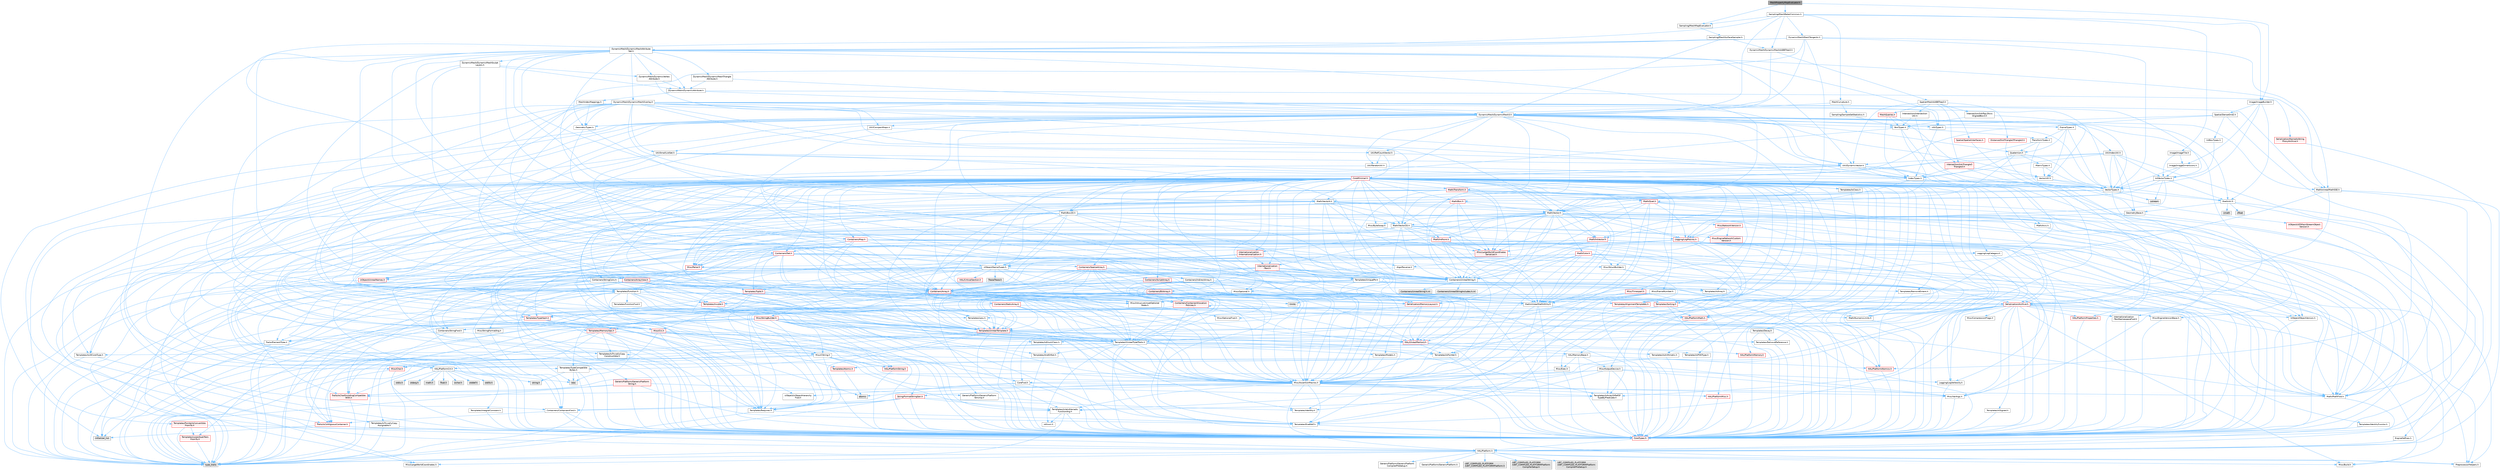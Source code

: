 digraph "MeshPropertyMapEvaluator.h"
{
 // INTERACTIVE_SVG=YES
 // LATEX_PDF_SIZE
  bgcolor="transparent";
  edge [fontname=Helvetica,fontsize=10,labelfontname=Helvetica,labelfontsize=10];
  node [fontname=Helvetica,fontsize=10,shape=box,height=0.2,width=0.4];
  Node1 [id="Node000001",label="MeshPropertyMapEvaluator.h",height=0.2,width=0.4,color="gray40", fillcolor="grey60", style="filled", fontcolor="black",tooltip=" "];
  Node1 -> Node2 [id="edge1_Node000001_Node000002",color="steelblue1",style="solid",tooltip=" "];
  Node2 [id="Node000002",label="Sampling/MeshMapEvaluator.h",height=0.2,width=0.4,color="grey40", fillcolor="white", style="filled",URL="$d1/d1f/MeshMapEvaluator_8h.html",tooltip=" "];
  Node2 -> Node3 [id="edge2_Node000002_Node000003",color="steelblue1",style="solid",tooltip=" "];
  Node3 [id="Node000003",label="Sampling/MeshSurfaceSampler.h",height=0.2,width=0.4,color="grey40", fillcolor="white", style="filled",URL="$de/d0c/MeshSurfaceSampler_8h.html",tooltip=" "];
  Node3 -> Node4 [id="edge3_Node000003_Node000004",color="steelblue1",style="solid",tooltip=" "];
  Node4 [id="Node000004",label="DynamicMesh/DynamicMesh3.h",height=0.2,width=0.4,color="grey40", fillcolor="white", style="filled",URL="$d5/d34/DynamicMesh3_8h.html",tooltip=" "];
  Node4 -> Node5 [id="edge4_Node000004_Node000005",color="steelblue1",style="solid",tooltip=" "];
  Node5 [id="Node000005",label="BoxTypes.h",height=0.2,width=0.4,color="grey40", fillcolor="white", style="filled",URL="$d2/da2/BoxTypes_8h.html",tooltip=" "];
  Node5 -> Node6 [id="edge5_Node000005_Node000006",color="steelblue1",style="solid",tooltip=" "];
  Node6 [id="Node000006",label="Math/Box.h",height=0.2,width=0.4,color="red", fillcolor="#FFF0F0", style="filled",URL="$de/d0f/Box_8h.html",tooltip=" "];
  Node6 -> Node7 [id="edge6_Node000006_Node000007",color="steelblue1",style="solid",tooltip=" "];
  Node7 [id="Node000007",label="CoreTypes.h",height=0.2,width=0.4,color="red", fillcolor="#FFF0F0", style="filled",URL="$dc/dec/CoreTypes_8h.html",tooltip=" "];
  Node7 -> Node8 [id="edge7_Node000007_Node000008",color="steelblue1",style="solid",tooltip=" "];
  Node8 [id="Node000008",label="HAL/Platform.h",height=0.2,width=0.4,color="grey40", fillcolor="white", style="filled",URL="$d9/dd0/Platform_8h.html",tooltip=" "];
  Node8 -> Node9 [id="edge8_Node000008_Node000009",color="steelblue1",style="solid",tooltip=" "];
  Node9 [id="Node000009",label="Misc/Build.h",height=0.2,width=0.4,color="grey40", fillcolor="white", style="filled",URL="$d3/dbb/Build_8h.html",tooltip=" "];
  Node8 -> Node10 [id="edge9_Node000008_Node000010",color="steelblue1",style="solid",tooltip=" "];
  Node10 [id="Node000010",label="Misc/LargeWorldCoordinates.h",height=0.2,width=0.4,color="grey40", fillcolor="white", style="filled",URL="$d2/dcb/LargeWorldCoordinates_8h.html",tooltip=" "];
  Node8 -> Node11 [id="edge10_Node000008_Node000011",color="steelblue1",style="solid",tooltip=" "];
  Node11 [id="Node000011",label="type_traits",height=0.2,width=0.4,color="grey60", fillcolor="#E0E0E0", style="filled",tooltip=" "];
  Node8 -> Node12 [id="edge11_Node000008_Node000012",color="steelblue1",style="solid",tooltip=" "];
  Node12 [id="Node000012",label="PreprocessorHelpers.h",height=0.2,width=0.4,color="grey40", fillcolor="white", style="filled",URL="$db/ddb/PreprocessorHelpers_8h.html",tooltip=" "];
  Node8 -> Node13 [id="edge12_Node000008_Node000013",color="steelblue1",style="solid",tooltip=" "];
  Node13 [id="Node000013",label="UBT_COMPILED_PLATFORM\l/UBT_COMPILED_PLATFORMPlatform\lCompilerPreSetup.h",height=0.2,width=0.4,color="grey60", fillcolor="#E0E0E0", style="filled",tooltip=" "];
  Node8 -> Node14 [id="edge13_Node000008_Node000014",color="steelblue1",style="solid",tooltip=" "];
  Node14 [id="Node000014",label="GenericPlatform/GenericPlatform\lCompilerPreSetup.h",height=0.2,width=0.4,color="grey40", fillcolor="white", style="filled",URL="$d9/dc8/GenericPlatformCompilerPreSetup_8h.html",tooltip=" "];
  Node8 -> Node15 [id="edge14_Node000008_Node000015",color="steelblue1",style="solid",tooltip=" "];
  Node15 [id="Node000015",label="GenericPlatform/GenericPlatform.h",height=0.2,width=0.4,color="grey40", fillcolor="white", style="filled",URL="$d6/d84/GenericPlatform_8h.html",tooltip=" "];
  Node8 -> Node16 [id="edge15_Node000008_Node000016",color="steelblue1",style="solid",tooltip=" "];
  Node16 [id="Node000016",label="UBT_COMPILED_PLATFORM\l/UBT_COMPILED_PLATFORMPlatform.h",height=0.2,width=0.4,color="grey60", fillcolor="#E0E0E0", style="filled",tooltip=" "];
  Node8 -> Node17 [id="edge16_Node000008_Node000017",color="steelblue1",style="solid",tooltip=" "];
  Node17 [id="Node000017",label="UBT_COMPILED_PLATFORM\l/UBT_COMPILED_PLATFORMPlatform\lCompilerSetup.h",height=0.2,width=0.4,color="grey60", fillcolor="#E0E0E0", style="filled",tooltip=" "];
  Node6 -> Node21 [id="edge17_Node000006_Node000021",color="steelblue1",style="solid",tooltip=" "];
  Node21 [id="Node000021",label="Misc/AssertionMacros.h",height=0.2,width=0.4,color="grey40", fillcolor="white", style="filled",URL="$d0/dfa/AssertionMacros_8h.html",tooltip=" "];
  Node21 -> Node7 [id="edge18_Node000021_Node000007",color="steelblue1",style="solid",tooltip=" "];
  Node21 -> Node8 [id="edge19_Node000021_Node000008",color="steelblue1",style="solid",tooltip=" "];
  Node21 -> Node22 [id="edge20_Node000021_Node000022",color="steelblue1",style="solid",tooltip=" "];
  Node22 [id="Node000022",label="HAL/PlatformMisc.h",height=0.2,width=0.4,color="red", fillcolor="#FFF0F0", style="filled",URL="$d0/df5/PlatformMisc_8h.html",tooltip=" "];
  Node22 -> Node7 [id="edge21_Node000022_Node000007",color="steelblue1",style="solid",tooltip=" "];
  Node21 -> Node12 [id="edge22_Node000021_Node000012",color="steelblue1",style="solid",tooltip=" "];
  Node21 -> Node58 [id="edge23_Node000021_Node000058",color="steelblue1",style="solid",tooltip=" "];
  Node58 [id="Node000058",label="Templates/EnableIf.h",height=0.2,width=0.4,color="grey40", fillcolor="white", style="filled",URL="$d7/d60/EnableIf_8h.html",tooltip=" "];
  Node58 -> Node7 [id="edge24_Node000058_Node000007",color="steelblue1",style="solid",tooltip=" "];
  Node21 -> Node59 [id="edge25_Node000021_Node000059",color="steelblue1",style="solid",tooltip=" "];
  Node59 [id="Node000059",label="Templates/IsArrayOrRefOf\lTypeByPredicate.h",height=0.2,width=0.4,color="grey40", fillcolor="white", style="filled",URL="$d6/da1/IsArrayOrRefOfTypeByPredicate_8h.html",tooltip=" "];
  Node59 -> Node7 [id="edge26_Node000059_Node000007",color="steelblue1",style="solid",tooltip=" "];
  Node21 -> Node60 [id="edge27_Node000021_Node000060",color="steelblue1",style="solid",tooltip=" "];
  Node60 [id="Node000060",label="Templates/IsValidVariadic\lFunctionArg.h",height=0.2,width=0.4,color="grey40", fillcolor="white", style="filled",URL="$d0/dc8/IsValidVariadicFunctionArg_8h.html",tooltip=" "];
  Node60 -> Node7 [id="edge28_Node000060_Node000007",color="steelblue1",style="solid",tooltip=" "];
  Node60 -> Node61 [id="edge29_Node000060_Node000061",color="steelblue1",style="solid",tooltip=" "];
  Node61 [id="Node000061",label="IsEnum.h",height=0.2,width=0.4,color="grey40", fillcolor="white", style="filled",URL="$d4/de5/IsEnum_8h.html",tooltip=" "];
  Node60 -> Node11 [id="edge30_Node000060_Node000011",color="steelblue1",style="solid",tooltip=" "];
  Node21 -> Node62 [id="edge31_Node000021_Node000062",color="steelblue1",style="solid",tooltip=" "];
  Node62 [id="Node000062",label="Traits/IsCharEncodingCompatible\lWith.h",height=0.2,width=0.4,color="red", fillcolor="#FFF0F0", style="filled",URL="$df/dd1/IsCharEncodingCompatibleWith_8h.html",tooltip=" "];
  Node62 -> Node11 [id="edge32_Node000062_Node000011",color="steelblue1",style="solid",tooltip=" "];
  Node21 -> Node64 [id="edge33_Node000021_Node000064",color="steelblue1",style="solid",tooltip=" "];
  Node64 [id="Node000064",label="Misc/VarArgs.h",height=0.2,width=0.4,color="grey40", fillcolor="white", style="filled",URL="$d5/d6f/VarArgs_8h.html",tooltip=" "];
  Node64 -> Node7 [id="edge34_Node000064_Node000007",color="steelblue1",style="solid",tooltip=" "];
  Node21 -> Node65 [id="edge35_Node000021_Node000065",color="steelblue1",style="solid",tooltip=" "];
  Node65 [id="Node000065",label="String/FormatStringSan.h",height=0.2,width=0.4,color="red", fillcolor="#FFF0F0", style="filled",URL="$d3/d8b/FormatStringSan_8h.html",tooltip=" "];
  Node65 -> Node11 [id="edge36_Node000065_Node000011",color="steelblue1",style="solid",tooltip=" "];
  Node65 -> Node7 [id="edge37_Node000065_Node000007",color="steelblue1",style="solid",tooltip=" "];
  Node65 -> Node66 [id="edge38_Node000065_Node000066",color="steelblue1",style="solid",tooltip=" "];
  Node66 [id="Node000066",label="Templates/Requires.h",height=0.2,width=0.4,color="grey40", fillcolor="white", style="filled",URL="$dc/d96/Requires_8h.html",tooltip=" "];
  Node66 -> Node58 [id="edge39_Node000066_Node000058",color="steelblue1",style="solid",tooltip=" "];
  Node66 -> Node11 [id="edge40_Node000066_Node000011",color="steelblue1",style="solid",tooltip=" "];
  Node65 -> Node67 [id="edge41_Node000065_Node000067",color="steelblue1",style="solid",tooltip=" "];
  Node67 [id="Node000067",label="Templates/Identity.h",height=0.2,width=0.4,color="grey40", fillcolor="white", style="filled",URL="$d0/dd5/Identity_8h.html",tooltip=" "];
  Node65 -> Node60 [id="edge42_Node000065_Node000060",color="steelblue1",style="solid",tooltip=" "];
  Node65 -> Node30 [id="edge43_Node000065_Node000030",color="steelblue1",style="solid",tooltip=" "];
  Node30 [id="Node000030",label="Containers/ContainersFwd.h",height=0.2,width=0.4,color="grey40", fillcolor="white", style="filled",URL="$d4/d0a/ContainersFwd_8h.html",tooltip=" "];
  Node30 -> Node8 [id="edge44_Node000030_Node000008",color="steelblue1",style="solid",tooltip=" "];
  Node30 -> Node7 [id="edge45_Node000030_Node000007",color="steelblue1",style="solid",tooltip=" "];
  Node30 -> Node27 [id="edge46_Node000030_Node000027",color="steelblue1",style="solid",tooltip=" "];
  Node27 [id="Node000027",label="Traits/IsContiguousContainer.h",height=0.2,width=0.4,color="red", fillcolor="#FFF0F0", style="filled",URL="$d5/d3c/IsContiguousContainer_8h.html",tooltip=" "];
  Node27 -> Node7 [id="edge47_Node000027_Node000007",color="steelblue1",style="solid",tooltip=" "];
  Node27 -> Node26 [id="edge48_Node000027_Node000026",color="steelblue1",style="solid",tooltip=" "];
  Node26 [id="Node000026",label="initializer_list",height=0.2,width=0.4,color="grey60", fillcolor="#E0E0E0", style="filled",tooltip=" "];
  Node21 -> Node71 [id="edge49_Node000021_Node000071",color="steelblue1",style="solid",tooltip=" "];
  Node71 [id="Node000071",label="atomic",height=0.2,width=0.4,color="grey60", fillcolor="#E0E0E0", style="filled",tooltip=" "];
  Node6 -> Node31 [id="edge50_Node000006_Node000031",color="steelblue1",style="solid",tooltip=" "];
  Node31 [id="Node000031",label="Math/MathFwd.h",height=0.2,width=0.4,color="grey40", fillcolor="white", style="filled",URL="$d2/d10/MathFwd_8h.html",tooltip=" "];
  Node31 -> Node8 [id="edge51_Node000031_Node000008",color="steelblue1",style="solid",tooltip=" "];
  Node6 -> Node72 [id="edge52_Node000006_Node000072",color="steelblue1",style="solid",tooltip=" "];
  Node72 [id="Node000072",label="Math/UnrealMathUtility.h",height=0.2,width=0.4,color="grey40", fillcolor="white", style="filled",URL="$db/db8/UnrealMathUtility_8h.html",tooltip=" "];
  Node72 -> Node7 [id="edge53_Node000072_Node000007",color="steelblue1",style="solid",tooltip=" "];
  Node72 -> Node21 [id="edge54_Node000072_Node000021",color="steelblue1",style="solid",tooltip=" "];
  Node72 -> Node73 [id="edge55_Node000072_Node000073",color="steelblue1",style="solid",tooltip=" "];
  Node73 [id="Node000073",label="HAL/PlatformMath.h",height=0.2,width=0.4,color="red", fillcolor="#FFF0F0", style="filled",URL="$dc/d53/PlatformMath_8h.html",tooltip=" "];
  Node73 -> Node7 [id="edge56_Node000073_Node000007",color="steelblue1",style="solid",tooltip=" "];
  Node72 -> Node31 [id="edge57_Node000072_Node000031",color="steelblue1",style="solid",tooltip=" "];
  Node72 -> Node67 [id="edge58_Node000072_Node000067",color="steelblue1",style="solid",tooltip=" "];
  Node72 -> Node66 [id="edge59_Node000072_Node000066",color="steelblue1",style="solid",tooltip=" "];
  Node6 -> Node92 [id="edge60_Node000006_Node000092",color="steelblue1",style="solid",tooltip=" "];
  Node92 [id="Node000092",label="Containers/UnrealString.h",height=0.2,width=0.4,color="grey40", fillcolor="white", style="filled",URL="$d5/dba/UnrealString_8h.html",tooltip=" "];
  Node92 -> Node93 [id="edge61_Node000092_Node000093",color="steelblue1",style="solid",tooltip=" "];
  Node93 [id="Node000093",label="Containers/UnrealStringIncludes.h.inl",height=0.2,width=0.4,color="grey60", fillcolor="#E0E0E0", style="filled",tooltip=" "];
  Node92 -> Node94 [id="edge62_Node000092_Node000094",color="steelblue1",style="solid",tooltip=" "];
  Node94 [id="Node000094",label="Containers/UnrealString.h.inl",height=0.2,width=0.4,color="grey60", fillcolor="#E0E0E0", style="filled",tooltip=" "];
  Node92 -> Node95 [id="edge63_Node000092_Node000095",color="steelblue1",style="solid",tooltip=" "];
  Node95 [id="Node000095",label="Misc/StringFormatArg.h",height=0.2,width=0.4,color="grey40", fillcolor="white", style="filled",URL="$d2/d16/StringFormatArg_8h.html",tooltip=" "];
  Node95 -> Node30 [id="edge64_Node000095_Node000030",color="steelblue1",style="solid",tooltip=" "];
  Node6 -> Node96 [id="edge65_Node000006_Node000096",color="steelblue1",style="solid",tooltip=" "];
  Node96 [id="Node000096",label="Math/Vector.h",height=0.2,width=0.4,color="grey40", fillcolor="white", style="filled",URL="$d6/dbe/Vector_8h.html",tooltip=" "];
  Node96 -> Node7 [id="edge66_Node000096_Node000007",color="steelblue1",style="solid",tooltip=" "];
  Node96 -> Node21 [id="edge67_Node000096_Node000021",color="steelblue1",style="solid",tooltip=" "];
  Node96 -> Node31 [id="edge68_Node000096_Node000031",color="steelblue1",style="solid",tooltip=" "];
  Node96 -> Node44 [id="edge69_Node000096_Node000044",color="steelblue1",style="solid",tooltip=" "];
  Node44 [id="Node000044",label="Math/NumericLimits.h",height=0.2,width=0.4,color="grey40", fillcolor="white", style="filled",URL="$df/d1b/NumericLimits_8h.html",tooltip=" "];
  Node44 -> Node7 [id="edge70_Node000044_Node000007",color="steelblue1",style="solid",tooltip=" "];
  Node96 -> Node97 [id="edge71_Node000096_Node000097",color="steelblue1",style="solid",tooltip=" "];
  Node97 [id="Node000097",label="Misc/Crc.h",height=0.2,width=0.4,color="red", fillcolor="#FFF0F0", style="filled",URL="$d4/dd2/Crc_8h.html",tooltip=" "];
  Node97 -> Node7 [id="edge72_Node000097_Node000007",color="steelblue1",style="solid",tooltip=" "];
  Node97 -> Node98 [id="edge73_Node000097_Node000098",color="steelblue1",style="solid",tooltip=" "];
  Node98 [id="Node000098",label="HAL/PlatformString.h",height=0.2,width=0.4,color="red", fillcolor="#FFF0F0", style="filled",URL="$db/db5/PlatformString_8h.html",tooltip=" "];
  Node98 -> Node7 [id="edge74_Node000098_Node000007",color="steelblue1",style="solid",tooltip=" "];
  Node97 -> Node21 [id="edge75_Node000097_Node000021",color="steelblue1",style="solid",tooltip=" "];
  Node97 -> Node100 [id="edge76_Node000097_Node000100",color="steelblue1",style="solid",tooltip=" "];
  Node100 [id="Node000100",label="Misc/CString.h",height=0.2,width=0.4,color="grey40", fillcolor="white", style="filled",URL="$d2/d49/CString_8h.html",tooltip=" "];
  Node100 -> Node7 [id="edge77_Node000100_Node000007",color="steelblue1",style="solid",tooltip=" "];
  Node100 -> Node34 [id="edge78_Node000100_Node000034",color="steelblue1",style="solid",tooltip=" "];
  Node34 [id="Node000034",label="HAL/PlatformCrt.h",height=0.2,width=0.4,color="grey40", fillcolor="white", style="filled",URL="$d8/d75/PlatformCrt_8h.html",tooltip=" "];
  Node34 -> Node35 [id="edge79_Node000034_Node000035",color="steelblue1",style="solid",tooltip=" "];
  Node35 [id="Node000035",label="new",height=0.2,width=0.4,color="grey60", fillcolor="#E0E0E0", style="filled",tooltip=" "];
  Node34 -> Node36 [id="edge80_Node000034_Node000036",color="steelblue1",style="solid",tooltip=" "];
  Node36 [id="Node000036",label="wchar.h",height=0.2,width=0.4,color="grey60", fillcolor="#E0E0E0", style="filled",tooltip=" "];
  Node34 -> Node37 [id="edge81_Node000034_Node000037",color="steelblue1",style="solid",tooltip=" "];
  Node37 [id="Node000037",label="stddef.h",height=0.2,width=0.4,color="grey60", fillcolor="#E0E0E0", style="filled",tooltip=" "];
  Node34 -> Node38 [id="edge82_Node000034_Node000038",color="steelblue1",style="solid",tooltip=" "];
  Node38 [id="Node000038",label="stdlib.h",height=0.2,width=0.4,color="grey60", fillcolor="#E0E0E0", style="filled",tooltip=" "];
  Node34 -> Node39 [id="edge83_Node000034_Node000039",color="steelblue1",style="solid",tooltip=" "];
  Node39 [id="Node000039",label="stdio.h",height=0.2,width=0.4,color="grey60", fillcolor="#E0E0E0", style="filled",tooltip=" "];
  Node34 -> Node40 [id="edge84_Node000034_Node000040",color="steelblue1",style="solid",tooltip=" "];
  Node40 [id="Node000040",label="stdarg.h",height=0.2,width=0.4,color="grey60", fillcolor="#E0E0E0", style="filled",tooltip=" "];
  Node34 -> Node41 [id="edge85_Node000034_Node000041",color="steelblue1",style="solid",tooltip=" "];
  Node41 [id="Node000041",label="math.h",height=0.2,width=0.4,color="grey60", fillcolor="#E0E0E0", style="filled",tooltip=" "];
  Node34 -> Node42 [id="edge86_Node000034_Node000042",color="steelblue1",style="solid",tooltip=" "];
  Node42 [id="Node000042",label="float.h",height=0.2,width=0.4,color="grey60", fillcolor="#E0E0E0", style="filled",tooltip=" "];
  Node34 -> Node43 [id="edge87_Node000034_Node000043",color="steelblue1",style="solid",tooltip=" "];
  Node43 [id="Node000043",label="string.h",height=0.2,width=0.4,color="grey60", fillcolor="#E0E0E0", style="filled",tooltip=" "];
  Node100 -> Node98 [id="edge88_Node000100_Node000098",color="steelblue1",style="solid",tooltip=" "];
  Node100 -> Node21 [id="edge89_Node000100_Node000021",color="steelblue1",style="solid",tooltip=" "];
  Node100 -> Node101 [id="edge90_Node000100_Node000101",color="steelblue1",style="solid",tooltip=" "];
  Node101 [id="Node000101",label="Misc/Char.h",height=0.2,width=0.4,color="red", fillcolor="#FFF0F0", style="filled",URL="$d0/d58/Char_8h.html",tooltip=" "];
  Node101 -> Node7 [id="edge91_Node000101_Node000007",color="steelblue1",style="solid",tooltip=" "];
  Node101 -> Node11 [id="edge92_Node000101_Node000011",color="steelblue1",style="solid",tooltip=" "];
  Node100 -> Node64 [id="edge93_Node000100_Node000064",color="steelblue1",style="solid",tooltip=" "];
  Node100 -> Node59 [id="edge94_Node000100_Node000059",color="steelblue1",style="solid",tooltip=" "];
  Node100 -> Node60 [id="edge95_Node000100_Node000060",color="steelblue1",style="solid",tooltip=" "];
  Node100 -> Node62 [id="edge96_Node000100_Node000062",color="steelblue1",style="solid",tooltip=" "];
  Node97 -> Node101 [id="edge97_Node000097_Node000101",color="steelblue1",style="solid",tooltip=" "];
  Node97 -> Node79 [id="edge98_Node000097_Node000079",color="steelblue1",style="solid",tooltip=" "];
  Node79 [id="Node000079",label="Templates/UnrealTypeTraits.h",height=0.2,width=0.4,color="grey40", fillcolor="white", style="filled",URL="$d2/d2d/UnrealTypeTraits_8h.html",tooltip=" "];
  Node79 -> Node7 [id="edge99_Node000079_Node000007",color="steelblue1",style="solid",tooltip=" "];
  Node79 -> Node80 [id="edge100_Node000079_Node000080",color="steelblue1",style="solid",tooltip=" "];
  Node80 [id="Node000080",label="Templates/IsPointer.h",height=0.2,width=0.4,color="grey40", fillcolor="white", style="filled",URL="$d7/d05/IsPointer_8h.html",tooltip=" "];
  Node80 -> Node7 [id="edge101_Node000080_Node000007",color="steelblue1",style="solid",tooltip=" "];
  Node79 -> Node21 [id="edge102_Node000079_Node000021",color="steelblue1",style="solid",tooltip=" "];
  Node79 -> Node75 [id="edge103_Node000079_Node000075",color="steelblue1",style="solid",tooltip=" "];
  Node75 [id="Node000075",label="Templates/AndOrNot.h",height=0.2,width=0.4,color="grey40", fillcolor="white", style="filled",URL="$db/d0a/AndOrNot_8h.html",tooltip=" "];
  Node75 -> Node7 [id="edge104_Node000075_Node000007",color="steelblue1",style="solid",tooltip=" "];
  Node79 -> Node58 [id="edge105_Node000079_Node000058",color="steelblue1",style="solid",tooltip=" "];
  Node79 -> Node81 [id="edge106_Node000079_Node000081",color="steelblue1",style="solid",tooltip=" "];
  Node81 [id="Node000081",label="Templates/IsArithmetic.h",height=0.2,width=0.4,color="grey40", fillcolor="white", style="filled",URL="$d2/d5d/IsArithmetic_8h.html",tooltip=" "];
  Node81 -> Node7 [id="edge107_Node000081_Node000007",color="steelblue1",style="solid",tooltip=" "];
  Node79 -> Node61 [id="edge108_Node000079_Node000061",color="steelblue1",style="solid",tooltip=" "];
  Node79 -> Node82 [id="edge109_Node000079_Node000082",color="steelblue1",style="solid",tooltip=" "];
  Node82 [id="Node000082",label="Templates/Models.h",height=0.2,width=0.4,color="grey40", fillcolor="white", style="filled",URL="$d3/d0c/Models_8h.html",tooltip=" "];
  Node82 -> Node67 [id="edge110_Node000082_Node000067",color="steelblue1",style="solid",tooltip=" "];
  Node79 -> Node83 [id="edge111_Node000079_Node000083",color="steelblue1",style="solid",tooltip=" "];
  Node83 [id="Node000083",label="Templates/IsPODType.h",height=0.2,width=0.4,color="grey40", fillcolor="white", style="filled",URL="$d7/db1/IsPODType_8h.html",tooltip=" "];
  Node83 -> Node7 [id="edge112_Node000083_Node000007",color="steelblue1",style="solid",tooltip=" "];
  Node79 -> Node84 [id="edge113_Node000079_Node000084",color="steelblue1",style="solid",tooltip=" "];
  Node84 [id="Node000084",label="Templates/IsUECoreType.h",height=0.2,width=0.4,color="grey40", fillcolor="white", style="filled",URL="$d1/db8/IsUECoreType_8h.html",tooltip=" "];
  Node84 -> Node7 [id="edge114_Node000084_Node000007",color="steelblue1",style="solid",tooltip=" "];
  Node84 -> Node11 [id="edge115_Node000084_Node000011",color="steelblue1",style="solid",tooltip=" "];
  Node79 -> Node85 [id="edge116_Node000079_Node000085",color="steelblue1",style="solid",tooltip=" "];
  Node85 [id="Node000085",label="Templates/IsTriviallyCopy\lConstructible.h",height=0.2,width=0.4,color="grey40", fillcolor="white", style="filled",URL="$d3/d78/IsTriviallyCopyConstructible_8h.html",tooltip=" "];
  Node85 -> Node7 [id="edge117_Node000085_Node000007",color="steelblue1",style="solid",tooltip=" "];
  Node85 -> Node11 [id="edge118_Node000085_Node000011",color="steelblue1",style="solid",tooltip=" "];
  Node96 -> Node72 [id="edge119_Node000096_Node000072",color="steelblue1",style="solid",tooltip=" "];
  Node96 -> Node92 [id="edge120_Node000096_Node000092",color="steelblue1",style="solid",tooltip=" "];
  Node96 -> Node105 [id="edge121_Node000096_Node000105",color="steelblue1",style="solid",tooltip=" "];
  Node105 [id="Node000105",label="Misc/Parse.h",height=0.2,width=0.4,color="red", fillcolor="#FFF0F0", style="filled",URL="$dc/d71/Parse_8h.html",tooltip=" "];
  Node105 -> Node24 [id="edge122_Node000105_Node000024",color="steelblue1",style="solid",tooltip=" "];
  Node24 [id="Node000024",label="Containers/StringFwd.h",height=0.2,width=0.4,color="grey40", fillcolor="white", style="filled",URL="$df/d37/StringFwd_8h.html",tooltip=" "];
  Node24 -> Node7 [id="edge123_Node000024_Node000007",color="steelblue1",style="solid",tooltip=" "];
  Node24 -> Node25 [id="edge124_Node000024_Node000025",color="steelblue1",style="solid",tooltip=" "];
  Node25 [id="Node000025",label="Traits/ElementType.h",height=0.2,width=0.4,color="grey40", fillcolor="white", style="filled",URL="$d5/d4f/ElementType_8h.html",tooltip=" "];
  Node25 -> Node8 [id="edge125_Node000025_Node000008",color="steelblue1",style="solid",tooltip=" "];
  Node25 -> Node26 [id="edge126_Node000025_Node000026",color="steelblue1",style="solid",tooltip=" "];
  Node25 -> Node11 [id="edge127_Node000025_Node000011",color="steelblue1",style="solid",tooltip=" "];
  Node24 -> Node27 [id="edge128_Node000024_Node000027",color="steelblue1",style="solid",tooltip=" "];
  Node105 -> Node92 [id="edge129_Node000105_Node000092",color="steelblue1",style="solid",tooltip=" "];
  Node105 -> Node7 [id="edge130_Node000105_Node000007",color="steelblue1",style="solid",tooltip=" "];
  Node105 -> Node34 [id="edge131_Node000105_Node000034",color="steelblue1",style="solid",tooltip=" "];
  Node105 -> Node9 [id="edge132_Node000105_Node000009",color="steelblue1",style="solid",tooltip=" "];
  Node105 -> Node106 [id="edge133_Node000105_Node000106",color="steelblue1",style="solid",tooltip=" "];
  Node106 [id="Node000106",label="Templates/Function.h",height=0.2,width=0.4,color="grey40", fillcolor="white", style="filled",URL="$df/df5/Function_8h.html",tooltip=" "];
  Node106 -> Node7 [id="edge134_Node000106_Node000007",color="steelblue1",style="solid",tooltip=" "];
  Node106 -> Node21 [id="edge135_Node000106_Node000021",color="steelblue1",style="solid",tooltip=" "];
  Node106 -> Node107 [id="edge136_Node000106_Node000107",color="steelblue1",style="solid",tooltip=" "];
  Node107 [id="Node000107",label="Misc/IntrusiveUnsetOptional\lState.h",height=0.2,width=0.4,color="grey40", fillcolor="white", style="filled",URL="$d2/d0a/IntrusiveUnsetOptionalState_8h.html",tooltip=" "];
  Node107 -> Node108 [id="edge137_Node000107_Node000108",color="steelblue1",style="solid",tooltip=" "];
  Node108 [id="Node000108",label="Misc/OptionalFwd.h",height=0.2,width=0.4,color="grey40", fillcolor="white", style="filled",URL="$dc/d50/OptionalFwd_8h.html",tooltip=" "];
  Node106 -> Node109 [id="edge138_Node000106_Node000109",color="steelblue1",style="solid",tooltip=" "];
  Node109 [id="Node000109",label="HAL/UnrealMemory.h",height=0.2,width=0.4,color="red", fillcolor="#FFF0F0", style="filled",URL="$d9/d96/UnrealMemory_8h.html",tooltip=" "];
  Node109 -> Node7 [id="edge139_Node000109_Node000007",color="steelblue1",style="solid",tooltip=" "];
  Node109 -> Node111 [id="edge140_Node000109_Node000111",color="steelblue1",style="solid",tooltip=" "];
  Node111 [id="Node000111",label="HAL/MemoryBase.h",height=0.2,width=0.4,color="grey40", fillcolor="white", style="filled",URL="$d6/d9f/MemoryBase_8h.html",tooltip=" "];
  Node111 -> Node7 [id="edge141_Node000111_Node000007",color="steelblue1",style="solid",tooltip=" "];
  Node111 -> Node51 [id="edge142_Node000111_Node000051",color="steelblue1",style="solid",tooltip=" "];
  Node51 [id="Node000051",label="HAL/PlatformAtomics.h",height=0.2,width=0.4,color="red", fillcolor="#FFF0F0", style="filled",URL="$d3/d36/PlatformAtomics_8h.html",tooltip=" "];
  Node51 -> Node7 [id="edge143_Node000051_Node000007",color="steelblue1",style="solid",tooltip=" "];
  Node111 -> Node34 [id="edge144_Node000111_Node000034",color="steelblue1",style="solid",tooltip=" "];
  Node111 -> Node112 [id="edge145_Node000111_Node000112",color="steelblue1",style="solid",tooltip=" "];
  Node112 [id="Node000112",label="Misc/Exec.h",height=0.2,width=0.4,color="grey40", fillcolor="white", style="filled",URL="$de/ddb/Exec_8h.html",tooltip=" "];
  Node112 -> Node7 [id="edge146_Node000112_Node000007",color="steelblue1",style="solid",tooltip=" "];
  Node112 -> Node21 [id="edge147_Node000112_Node000021",color="steelblue1",style="solid",tooltip=" "];
  Node111 -> Node113 [id="edge148_Node000111_Node000113",color="steelblue1",style="solid",tooltip=" "];
  Node113 [id="Node000113",label="Misc/OutputDevice.h",height=0.2,width=0.4,color="grey40", fillcolor="white", style="filled",URL="$d7/d32/OutputDevice_8h.html",tooltip=" "];
  Node113 -> Node29 [id="edge149_Node000113_Node000029",color="steelblue1",style="solid",tooltip=" "];
  Node29 [id="Node000029",label="CoreFwd.h",height=0.2,width=0.4,color="grey40", fillcolor="white", style="filled",URL="$d1/d1e/CoreFwd_8h.html",tooltip=" "];
  Node29 -> Node7 [id="edge150_Node000029_Node000007",color="steelblue1",style="solid",tooltip=" "];
  Node29 -> Node30 [id="edge151_Node000029_Node000030",color="steelblue1",style="solid",tooltip=" "];
  Node29 -> Node31 [id="edge152_Node000029_Node000031",color="steelblue1",style="solid",tooltip=" "];
  Node29 -> Node32 [id="edge153_Node000029_Node000032",color="steelblue1",style="solid",tooltip=" "];
  Node32 [id="Node000032",label="UObject/UObjectHierarchy\lFwd.h",height=0.2,width=0.4,color="grey40", fillcolor="white", style="filled",URL="$d3/d13/UObjectHierarchyFwd_8h.html",tooltip=" "];
  Node113 -> Node7 [id="edge154_Node000113_Node000007",color="steelblue1",style="solid",tooltip=" "];
  Node113 -> Node114 [id="edge155_Node000113_Node000114",color="steelblue1",style="solid",tooltip=" "];
  Node114 [id="Node000114",label="Logging/LogVerbosity.h",height=0.2,width=0.4,color="grey40", fillcolor="white", style="filled",URL="$d2/d8f/LogVerbosity_8h.html",tooltip=" "];
  Node114 -> Node7 [id="edge156_Node000114_Node000007",color="steelblue1",style="solid",tooltip=" "];
  Node113 -> Node64 [id="edge157_Node000113_Node000064",color="steelblue1",style="solid",tooltip=" "];
  Node113 -> Node59 [id="edge158_Node000113_Node000059",color="steelblue1",style="solid",tooltip=" "];
  Node113 -> Node60 [id="edge159_Node000113_Node000060",color="steelblue1",style="solid",tooltip=" "];
  Node113 -> Node62 [id="edge160_Node000113_Node000062",color="steelblue1",style="solid",tooltip=" "];
  Node111 -> Node115 [id="edge161_Node000111_Node000115",color="steelblue1",style="solid",tooltip=" "];
  Node115 [id="Node000115",label="Templates/Atomic.h",height=0.2,width=0.4,color="red", fillcolor="#FFF0F0", style="filled",URL="$d3/d91/Atomic_8h.html",tooltip=" "];
  Node115 -> Node71 [id="edge162_Node000115_Node000071",color="steelblue1",style="solid",tooltip=" "];
  Node109 -> Node120 [id="edge163_Node000109_Node000120",color="steelblue1",style="solid",tooltip=" "];
  Node120 [id="Node000120",label="HAL/PlatformMemory.h",height=0.2,width=0.4,color="red", fillcolor="#FFF0F0", style="filled",URL="$de/d68/PlatformMemory_8h.html",tooltip=" "];
  Node120 -> Node7 [id="edge164_Node000120_Node000007",color="steelblue1",style="solid",tooltip=" "];
  Node109 -> Node80 [id="edge165_Node000109_Node000080",color="steelblue1",style="solid",tooltip=" "];
  Node106 -> Node123 [id="edge166_Node000106_Node000123",color="steelblue1",style="solid",tooltip=" "];
  Node123 [id="Node000123",label="Templates/FunctionFwd.h",height=0.2,width=0.4,color="grey40", fillcolor="white", style="filled",URL="$d6/d54/FunctionFwd_8h.html",tooltip=" "];
  Node106 -> Node79 [id="edge167_Node000106_Node000079",color="steelblue1",style="solid",tooltip=" "];
  Node106 -> Node124 [id="edge168_Node000106_Node000124",color="steelblue1",style="solid",tooltip=" "];
  Node124 [id="Node000124",label="Templates/Invoke.h",height=0.2,width=0.4,color="red", fillcolor="#FFF0F0", style="filled",URL="$d7/deb/Invoke_8h.html",tooltip=" "];
  Node124 -> Node7 [id="edge169_Node000124_Node000007",color="steelblue1",style="solid",tooltip=" "];
  Node124 -> Node126 [id="edge170_Node000124_Node000126",color="steelblue1",style="solid",tooltip=" "];
  Node126 [id="Node000126",label="Templates/UnrealTemplate.h",height=0.2,width=0.4,color="red", fillcolor="#FFF0F0", style="filled",URL="$d4/d24/UnrealTemplate_8h.html",tooltip=" "];
  Node126 -> Node7 [id="edge171_Node000126_Node000007",color="steelblue1",style="solid",tooltip=" "];
  Node126 -> Node80 [id="edge172_Node000126_Node000080",color="steelblue1",style="solid",tooltip=" "];
  Node126 -> Node109 [id="edge173_Node000126_Node000109",color="steelblue1",style="solid",tooltip=" "];
  Node126 -> Node79 [id="edge174_Node000126_Node000079",color="steelblue1",style="solid",tooltip=" "];
  Node126 -> Node77 [id="edge175_Node000126_Node000077",color="steelblue1",style="solid",tooltip=" "];
  Node77 [id="Node000077",label="Templates/RemoveReference.h",height=0.2,width=0.4,color="grey40", fillcolor="white", style="filled",URL="$da/dbe/RemoveReference_8h.html",tooltip=" "];
  Node77 -> Node7 [id="edge176_Node000077_Node000007",color="steelblue1",style="solid",tooltip=" "];
  Node126 -> Node66 [id="edge177_Node000126_Node000066",color="steelblue1",style="solid",tooltip=" "];
  Node126 -> Node89 [id="edge178_Node000126_Node000089",color="steelblue1",style="solid",tooltip=" "];
  Node89 [id="Node000089",label="Templates/TypeCompatible\lBytes.h",height=0.2,width=0.4,color="grey40", fillcolor="white", style="filled",URL="$df/d0a/TypeCompatibleBytes_8h.html",tooltip=" "];
  Node89 -> Node7 [id="edge179_Node000089_Node000007",color="steelblue1",style="solid",tooltip=" "];
  Node89 -> Node43 [id="edge180_Node000089_Node000043",color="steelblue1",style="solid",tooltip=" "];
  Node89 -> Node35 [id="edge181_Node000089_Node000035",color="steelblue1",style="solid",tooltip=" "];
  Node89 -> Node11 [id="edge182_Node000089_Node000011",color="steelblue1",style="solid",tooltip=" "];
  Node126 -> Node67 [id="edge183_Node000126_Node000067",color="steelblue1",style="solid",tooltip=" "];
  Node126 -> Node27 [id="edge184_Node000126_Node000027",color="steelblue1",style="solid",tooltip=" "];
  Node126 -> Node11 [id="edge185_Node000126_Node000011",color="steelblue1",style="solid",tooltip=" "];
  Node124 -> Node11 [id="edge186_Node000124_Node000011",color="steelblue1",style="solid",tooltip=" "];
  Node106 -> Node126 [id="edge187_Node000106_Node000126",color="steelblue1",style="solid",tooltip=" "];
  Node106 -> Node66 [id="edge188_Node000106_Node000066",color="steelblue1",style="solid",tooltip=" "];
  Node106 -> Node72 [id="edge189_Node000106_Node000072",color="steelblue1",style="solid",tooltip=" "];
  Node106 -> Node35 [id="edge190_Node000106_Node000035",color="steelblue1",style="solid",tooltip=" "];
  Node106 -> Node11 [id="edge191_Node000106_Node000011",color="steelblue1",style="solid",tooltip=" "];
  Node96 -> Node130 [id="edge192_Node000096_Node000130",color="steelblue1",style="solid",tooltip=" "];
  Node130 [id="Node000130",label="Misc/LargeWorldCoordinates\lSerializer.h",height=0.2,width=0.4,color="red", fillcolor="#FFF0F0", style="filled",URL="$d7/df9/LargeWorldCoordinatesSerializer_8h.html",tooltip=" "];
  Node130 -> Node131 [id="edge193_Node000130_Node000131",color="steelblue1",style="solid",tooltip=" "];
  Node131 [id="Node000131",label="UObject/NameTypes.h",height=0.2,width=0.4,color="grey40", fillcolor="white", style="filled",URL="$d6/d35/NameTypes_8h.html",tooltip=" "];
  Node131 -> Node7 [id="edge194_Node000131_Node000007",color="steelblue1",style="solid",tooltip=" "];
  Node131 -> Node21 [id="edge195_Node000131_Node000021",color="steelblue1",style="solid",tooltip=" "];
  Node131 -> Node109 [id="edge196_Node000131_Node000109",color="steelblue1",style="solid",tooltip=" "];
  Node131 -> Node79 [id="edge197_Node000131_Node000079",color="steelblue1",style="solid",tooltip=" "];
  Node131 -> Node126 [id="edge198_Node000131_Node000126",color="steelblue1",style="solid",tooltip=" "];
  Node131 -> Node92 [id="edge199_Node000131_Node000092",color="steelblue1",style="solid",tooltip=" "];
  Node131 -> Node132 [id="edge200_Node000131_Node000132",color="steelblue1",style="solid",tooltip=" "];
  Node132 [id="Node000132",label="HAL/CriticalSection.h",height=0.2,width=0.4,color="red", fillcolor="#FFF0F0", style="filled",URL="$d6/d90/CriticalSection_8h.html",tooltip=" "];
  Node131 -> Node135 [id="edge201_Node000131_Node000135",color="steelblue1",style="solid",tooltip=" "];
  Node135 [id="Node000135",label="Containers/StringConv.h",height=0.2,width=0.4,color="grey40", fillcolor="white", style="filled",URL="$d3/ddf/StringConv_8h.html",tooltip=" "];
  Node135 -> Node7 [id="edge202_Node000135_Node000007",color="steelblue1",style="solid",tooltip=" "];
  Node135 -> Node21 [id="edge203_Node000135_Node000021",color="steelblue1",style="solid",tooltip=" "];
  Node135 -> Node136 [id="edge204_Node000135_Node000136",color="steelblue1",style="solid",tooltip=" "];
  Node136 [id="Node000136",label="Containers/ContainerAllocation\lPolicies.h",height=0.2,width=0.4,color="red", fillcolor="#FFF0F0", style="filled",URL="$d7/dff/ContainerAllocationPolicies_8h.html",tooltip=" "];
  Node136 -> Node7 [id="edge205_Node000136_Node000007",color="steelblue1",style="solid",tooltip=" "];
  Node136 -> Node136 [id="edge206_Node000136_Node000136",color="steelblue1",style="solid",tooltip=" "];
  Node136 -> Node73 [id="edge207_Node000136_Node000073",color="steelblue1",style="solid",tooltip=" "];
  Node136 -> Node109 [id="edge208_Node000136_Node000109",color="steelblue1",style="solid",tooltip=" "];
  Node136 -> Node44 [id="edge209_Node000136_Node000044",color="steelblue1",style="solid",tooltip=" "];
  Node136 -> Node21 [id="edge210_Node000136_Node000021",color="steelblue1",style="solid",tooltip=" "];
  Node136 -> Node139 [id="edge211_Node000136_Node000139",color="steelblue1",style="solid",tooltip=" "];
  Node139 [id="Node000139",label="Templates/MemoryOps.h",height=0.2,width=0.4,color="red", fillcolor="#FFF0F0", style="filled",URL="$db/dea/MemoryOps_8h.html",tooltip=" "];
  Node139 -> Node7 [id="edge212_Node000139_Node000007",color="steelblue1",style="solid",tooltip=" "];
  Node139 -> Node109 [id="edge213_Node000139_Node000109",color="steelblue1",style="solid",tooltip=" "];
  Node139 -> Node119 [id="edge214_Node000139_Node000119",color="steelblue1",style="solid",tooltip=" "];
  Node119 [id="Node000119",label="Templates/IsTriviallyCopy\lAssignable.h",height=0.2,width=0.4,color="grey40", fillcolor="white", style="filled",URL="$d2/df2/IsTriviallyCopyAssignable_8h.html",tooltip=" "];
  Node119 -> Node7 [id="edge215_Node000119_Node000007",color="steelblue1",style="solid",tooltip=" "];
  Node119 -> Node11 [id="edge216_Node000119_Node000011",color="steelblue1",style="solid",tooltip=" "];
  Node139 -> Node85 [id="edge217_Node000139_Node000085",color="steelblue1",style="solid",tooltip=" "];
  Node139 -> Node66 [id="edge218_Node000139_Node000066",color="steelblue1",style="solid",tooltip=" "];
  Node139 -> Node79 [id="edge219_Node000139_Node000079",color="steelblue1",style="solid",tooltip=" "];
  Node139 -> Node35 [id="edge220_Node000139_Node000035",color="steelblue1",style="solid",tooltip=" "];
  Node139 -> Node11 [id="edge221_Node000139_Node000011",color="steelblue1",style="solid",tooltip=" "];
  Node136 -> Node89 [id="edge222_Node000136_Node000089",color="steelblue1",style="solid",tooltip=" "];
  Node136 -> Node11 [id="edge223_Node000136_Node000011",color="steelblue1",style="solid",tooltip=" "];
  Node135 -> Node140 [id="edge224_Node000135_Node000140",color="steelblue1",style="solid",tooltip=" "];
  Node140 [id="Node000140",label="Containers/Array.h",height=0.2,width=0.4,color="red", fillcolor="#FFF0F0", style="filled",URL="$df/dd0/Array_8h.html",tooltip=" "];
  Node140 -> Node7 [id="edge225_Node000140_Node000007",color="steelblue1",style="solid",tooltip=" "];
  Node140 -> Node21 [id="edge226_Node000140_Node000021",color="steelblue1",style="solid",tooltip=" "];
  Node140 -> Node107 [id="edge227_Node000140_Node000107",color="steelblue1",style="solid",tooltip=" "];
  Node140 -> Node109 [id="edge228_Node000140_Node000109",color="steelblue1",style="solid",tooltip=" "];
  Node140 -> Node79 [id="edge229_Node000140_Node000079",color="steelblue1",style="solid",tooltip=" "];
  Node140 -> Node126 [id="edge230_Node000140_Node000126",color="steelblue1",style="solid",tooltip=" "];
  Node140 -> Node136 [id="edge231_Node000140_Node000136",color="steelblue1",style="solid",tooltip=" "];
  Node140 -> Node145 [id="edge232_Node000140_Node000145",color="steelblue1",style="solid",tooltip=" "];
  Node145 [id="Node000145",label="Serialization/Archive.h",height=0.2,width=0.4,color="red", fillcolor="#FFF0F0", style="filled",URL="$d7/d3b/Archive_8h.html",tooltip=" "];
  Node145 -> Node29 [id="edge233_Node000145_Node000029",color="steelblue1",style="solid",tooltip=" "];
  Node145 -> Node7 [id="edge234_Node000145_Node000007",color="steelblue1",style="solid",tooltip=" "];
  Node145 -> Node146 [id="edge235_Node000145_Node000146",color="steelblue1",style="solid",tooltip=" "];
  Node146 [id="Node000146",label="HAL/PlatformProperties.h",height=0.2,width=0.4,color="red", fillcolor="#FFF0F0", style="filled",URL="$d9/db0/PlatformProperties_8h.html",tooltip=" "];
  Node146 -> Node7 [id="edge236_Node000146_Node000007",color="steelblue1",style="solid",tooltip=" "];
  Node145 -> Node149 [id="edge237_Node000145_Node000149",color="steelblue1",style="solid",tooltip=" "];
  Node149 [id="Node000149",label="Internationalization\l/TextNamespaceFwd.h",height=0.2,width=0.4,color="grey40", fillcolor="white", style="filled",URL="$d8/d97/TextNamespaceFwd_8h.html",tooltip=" "];
  Node149 -> Node7 [id="edge238_Node000149_Node000007",color="steelblue1",style="solid",tooltip=" "];
  Node145 -> Node31 [id="edge239_Node000145_Node000031",color="steelblue1",style="solid",tooltip=" "];
  Node145 -> Node21 [id="edge240_Node000145_Node000021",color="steelblue1",style="solid",tooltip=" "];
  Node145 -> Node9 [id="edge241_Node000145_Node000009",color="steelblue1",style="solid",tooltip=" "];
  Node145 -> Node45 [id="edge242_Node000145_Node000045",color="steelblue1",style="solid",tooltip=" "];
  Node45 [id="Node000045",label="Misc/CompressionFlags.h",height=0.2,width=0.4,color="grey40", fillcolor="white", style="filled",URL="$d9/d76/CompressionFlags_8h.html",tooltip=" "];
  Node145 -> Node150 [id="edge243_Node000145_Node000150",color="steelblue1",style="solid",tooltip=" "];
  Node150 [id="Node000150",label="Misc/EngineVersionBase.h",height=0.2,width=0.4,color="grey40", fillcolor="white", style="filled",URL="$d5/d2b/EngineVersionBase_8h.html",tooltip=" "];
  Node150 -> Node7 [id="edge244_Node000150_Node000007",color="steelblue1",style="solid",tooltip=" "];
  Node145 -> Node64 [id="edge245_Node000145_Node000064",color="steelblue1",style="solid",tooltip=" "];
  Node145 -> Node58 [id="edge246_Node000145_Node000058",color="steelblue1",style="solid",tooltip=" "];
  Node145 -> Node59 [id="edge247_Node000145_Node000059",color="steelblue1",style="solid",tooltip=" "];
  Node145 -> Node153 [id="edge248_Node000145_Node000153",color="steelblue1",style="solid",tooltip=" "];
  Node153 [id="Node000153",label="Templates/IsEnumClass.h",height=0.2,width=0.4,color="grey40", fillcolor="white", style="filled",URL="$d7/d15/IsEnumClass_8h.html",tooltip=" "];
  Node153 -> Node7 [id="edge249_Node000153_Node000007",color="steelblue1",style="solid",tooltip=" "];
  Node153 -> Node75 [id="edge250_Node000153_Node000075",color="steelblue1",style="solid",tooltip=" "];
  Node145 -> Node87 [id="edge251_Node000145_Node000087",color="steelblue1",style="solid",tooltip=" "];
  Node87 [id="Node000087",label="Templates/IsSigned.h",height=0.2,width=0.4,color="grey40", fillcolor="white", style="filled",URL="$d8/dd8/IsSigned_8h.html",tooltip=" "];
  Node87 -> Node7 [id="edge252_Node000087_Node000007",color="steelblue1",style="solid",tooltip=" "];
  Node145 -> Node60 [id="edge253_Node000145_Node000060",color="steelblue1",style="solid",tooltip=" "];
  Node145 -> Node126 [id="edge254_Node000145_Node000126",color="steelblue1",style="solid",tooltip=" "];
  Node145 -> Node62 [id="edge255_Node000145_Node000062",color="steelblue1",style="solid",tooltip=" "];
  Node145 -> Node154 [id="edge256_Node000145_Node000154",color="steelblue1",style="solid",tooltip=" "];
  Node154 [id="Node000154",label="UObject/ObjectVersion.h",height=0.2,width=0.4,color="grey40", fillcolor="white", style="filled",URL="$da/d63/ObjectVersion_8h.html",tooltip=" "];
  Node154 -> Node7 [id="edge257_Node000154_Node000007",color="steelblue1",style="solid",tooltip=" "];
  Node140 -> Node168 [id="edge258_Node000140_Node000168",color="steelblue1",style="solid",tooltip=" "];
  Node168 [id="Node000168",label="Templates/IdentityFunctor.h",height=0.2,width=0.4,color="grey40", fillcolor="white", style="filled",URL="$d7/d2e/IdentityFunctor_8h.html",tooltip=" "];
  Node168 -> Node8 [id="edge259_Node000168_Node000008",color="steelblue1",style="solid",tooltip=" "];
  Node140 -> Node124 [id="edge260_Node000140_Node000124",color="steelblue1",style="solid",tooltip=" "];
  Node140 -> Node169 [id="edge261_Node000140_Node000169",color="steelblue1",style="solid",tooltip=" "];
  Node169 [id="Node000169",label="Templates/Less.h",height=0.2,width=0.4,color="grey40", fillcolor="white", style="filled",URL="$de/dc8/Less_8h.html",tooltip=" "];
  Node169 -> Node7 [id="edge262_Node000169_Node000007",color="steelblue1",style="solid",tooltip=" "];
  Node169 -> Node126 [id="edge263_Node000169_Node000126",color="steelblue1",style="solid",tooltip=" "];
  Node140 -> Node176 [id="edge264_Node000140_Node000176",color="steelblue1",style="solid",tooltip=" "];
  Node176 [id="Node000176",label="Templates/LosesQualifiers\lFromTo.h",height=0.2,width=0.4,color="red", fillcolor="#FFF0F0", style="filled",URL="$d2/db3/LosesQualifiersFromTo_8h.html",tooltip=" "];
  Node176 -> Node11 [id="edge265_Node000176_Node000011",color="steelblue1",style="solid",tooltip=" "];
  Node140 -> Node66 [id="edge266_Node000140_Node000066",color="steelblue1",style="solid",tooltip=" "];
  Node140 -> Node177 [id="edge267_Node000140_Node000177",color="steelblue1",style="solid",tooltip=" "];
  Node177 [id="Node000177",label="Templates/Sorting.h",height=0.2,width=0.4,color="red", fillcolor="#FFF0F0", style="filled",URL="$d3/d9e/Sorting_8h.html",tooltip=" "];
  Node177 -> Node7 [id="edge268_Node000177_Node000007",color="steelblue1",style="solid",tooltip=" "];
  Node177 -> Node73 [id="edge269_Node000177_Node000073",color="steelblue1",style="solid",tooltip=" "];
  Node177 -> Node169 [id="edge270_Node000177_Node000169",color="steelblue1",style="solid",tooltip=" "];
  Node140 -> Node180 [id="edge271_Node000140_Node000180",color="steelblue1",style="solid",tooltip=" "];
  Node180 [id="Node000180",label="Templates/AlignmentTemplates.h",height=0.2,width=0.4,color="red", fillcolor="#FFF0F0", style="filled",URL="$dd/d32/AlignmentTemplates_8h.html",tooltip=" "];
  Node180 -> Node7 [id="edge272_Node000180_Node000007",color="steelblue1",style="solid",tooltip=" "];
  Node180 -> Node80 [id="edge273_Node000180_Node000080",color="steelblue1",style="solid",tooltip=" "];
  Node140 -> Node25 [id="edge274_Node000140_Node000025",color="steelblue1",style="solid",tooltip=" "];
  Node140 -> Node90 [id="edge275_Node000140_Node000090",color="steelblue1",style="solid",tooltip=" "];
  Node90 [id="Node000090",label="limits",height=0.2,width=0.4,color="grey60", fillcolor="#E0E0E0", style="filled",tooltip=" "];
  Node140 -> Node11 [id="edge276_Node000140_Node000011",color="steelblue1",style="solid",tooltip=" "];
  Node135 -> Node100 [id="edge277_Node000135_Node000100",color="steelblue1",style="solid",tooltip=" "];
  Node135 -> Node181 [id="edge278_Node000135_Node000181",color="steelblue1",style="solid",tooltip=" "];
  Node181 [id="Node000181",label="Templates/IsArray.h",height=0.2,width=0.4,color="grey40", fillcolor="white", style="filled",URL="$d8/d8d/IsArray_8h.html",tooltip=" "];
  Node181 -> Node7 [id="edge279_Node000181_Node000007",color="steelblue1",style="solid",tooltip=" "];
  Node135 -> Node126 [id="edge280_Node000135_Node000126",color="steelblue1",style="solid",tooltip=" "];
  Node135 -> Node79 [id="edge281_Node000135_Node000079",color="steelblue1",style="solid",tooltip=" "];
  Node135 -> Node25 [id="edge282_Node000135_Node000025",color="steelblue1",style="solid",tooltip=" "];
  Node135 -> Node62 [id="edge283_Node000135_Node000062",color="steelblue1",style="solid",tooltip=" "];
  Node135 -> Node27 [id="edge284_Node000135_Node000027",color="steelblue1",style="solid",tooltip=" "];
  Node135 -> Node11 [id="edge285_Node000135_Node000011",color="steelblue1",style="solid",tooltip=" "];
  Node131 -> Node24 [id="edge286_Node000131_Node000024",color="steelblue1",style="solid",tooltip=" "];
  Node131 -> Node182 [id="edge287_Node000131_Node000182",color="steelblue1",style="solid",tooltip=" "];
  Node182 [id="Node000182",label="UObject/UnrealNames.h",height=0.2,width=0.4,color="red", fillcolor="#FFF0F0", style="filled",URL="$d8/db1/UnrealNames_8h.html",tooltip=" "];
  Node182 -> Node7 [id="edge288_Node000182_Node000007",color="steelblue1",style="solid",tooltip=" "];
  Node131 -> Node115 [id="edge289_Node000131_Node000115",color="steelblue1",style="solid",tooltip=" "];
  Node131 -> Node156 [id="edge290_Node000131_Node000156",color="steelblue1",style="solid",tooltip=" "];
  Node156 [id="Node000156",label="Serialization/MemoryLayout.h",height=0.2,width=0.4,color="red", fillcolor="#FFF0F0", style="filled",URL="$d7/d66/MemoryLayout_8h.html",tooltip=" "];
  Node156 -> Node24 [id="edge291_Node000156_Node000024",color="steelblue1",style="solid",tooltip=" "];
  Node156 -> Node109 [id="edge292_Node000156_Node000109",color="steelblue1",style="solid",tooltip=" "];
  Node156 -> Node58 [id="edge293_Node000156_Node000058",color="steelblue1",style="solid",tooltip=" "];
  Node156 -> Node82 [id="edge294_Node000156_Node000082",color="steelblue1",style="solid",tooltip=" "];
  Node156 -> Node126 [id="edge295_Node000156_Node000126",color="steelblue1",style="solid",tooltip=" "];
  Node131 -> Node107 [id="edge296_Node000131_Node000107",color="steelblue1",style="solid",tooltip=" "];
  Node131 -> Node184 [id="edge297_Node000131_Node000184",color="steelblue1",style="solid",tooltip=" "];
  Node184 [id="Node000184",label="Misc/StringBuilder.h",height=0.2,width=0.4,color="red", fillcolor="#FFF0F0", style="filled",URL="$d4/d52/StringBuilder_8h.html",tooltip=" "];
  Node184 -> Node24 [id="edge298_Node000184_Node000024",color="steelblue1",style="solid",tooltip=" "];
  Node184 -> Node7 [id="edge299_Node000184_Node000007",color="steelblue1",style="solid",tooltip=" "];
  Node184 -> Node98 [id="edge300_Node000184_Node000098",color="steelblue1",style="solid",tooltip=" "];
  Node184 -> Node109 [id="edge301_Node000184_Node000109",color="steelblue1",style="solid",tooltip=" "];
  Node184 -> Node21 [id="edge302_Node000184_Node000021",color="steelblue1",style="solid",tooltip=" "];
  Node184 -> Node100 [id="edge303_Node000184_Node000100",color="steelblue1",style="solid",tooltip=" "];
  Node184 -> Node58 [id="edge304_Node000184_Node000058",color="steelblue1",style="solid",tooltip=" "];
  Node184 -> Node59 [id="edge305_Node000184_Node000059",color="steelblue1",style="solid",tooltip=" "];
  Node184 -> Node60 [id="edge306_Node000184_Node000060",color="steelblue1",style="solid",tooltip=" "];
  Node184 -> Node66 [id="edge307_Node000184_Node000066",color="steelblue1",style="solid",tooltip=" "];
  Node184 -> Node126 [id="edge308_Node000184_Node000126",color="steelblue1",style="solid",tooltip=" "];
  Node184 -> Node79 [id="edge309_Node000184_Node000079",color="steelblue1",style="solid",tooltip=" "];
  Node184 -> Node62 [id="edge310_Node000184_Node000062",color="steelblue1",style="solid",tooltip=" "];
  Node184 -> Node27 [id="edge311_Node000184_Node000027",color="steelblue1",style="solid",tooltip=" "];
  Node184 -> Node11 [id="edge312_Node000184_Node000011",color="steelblue1",style="solid",tooltip=" "];
  Node131 -> Node57 [id="edge313_Node000131_Node000057",color="steelblue1",style="solid",tooltip=" "];
  Node57 [id="Node000057",label="Trace/Trace.h",height=0.2,width=0.4,color="grey60", fillcolor="#E0E0E0", style="filled",tooltip=" "];
  Node130 -> Node154 [id="edge314_Node000130_Node000154",color="steelblue1",style="solid",tooltip=" "];
  Node96 -> Node205 [id="edge315_Node000096_Node000205",color="steelblue1",style="solid",tooltip=" "];
  Node205 [id="Node000205",label="Misc/NetworkVersion.h",height=0.2,width=0.4,color="red", fillcolor="#FFF0F0", style="filled",URL="$d7/d4b/NetworkVersion_8h.html",tooltip=" "];
  Node205 -> Node92 [id="edge316_Node000205_Node000092",color="steelblue1",style="solid",tooltip=" "];
  Node205 -> Node7 [id="edge317_Node000205_Node000007",color="steelblue1",style="solid",tooltip=" "];
  Node205 -> Node225 [id="edge318_Node000205_Node000225",color="steelblue1",style="solid",tooltip=" "];
  Node225 [id="Node000225",label="Logging/LogMacros.h",height=0.2,width=0.4,color="red", fillcolor="#FFF0F0", style="filled",URL="$d0/d16/LogMacros_8h.html",tooltip=" "];
  Node225 -> Node92 [id="edge319_Node000225_Node000092",color="steelblue1",style="solid",tooltip=" "];
  Node225 -> Node7 [id="edge320_Node000225_Node000007",color="steelblue1",style="solid",tooltip=" "];
  Node225 -> Node12 [id="edge321_Node000225_Node000012",color="steelblue1",style="solid",tooltip=" "];
  Node225 -> Node226 [id="edge322_Node000225_Node000226",color="steelblue1",style="solid",tooltip=" "];
  Node226 [id="Node000226",label="Logging/LogCategory.h",height=0.2,width=0.4,color="grey40", fillcolor="white", style="filled",URL="$d9/d36/LogCategory_8h.html",tooltip=" "];
  Node226 -> Node7 [id="edge323_Node000226_Node000007",color="steelblue1",style="solid",tooltip=" "];
  Node226 -> Node114 [id="edge324_Node000226_Node000114",color="steelblue1",style="solid",tooltip=" "];
  Node226 -> Node131 [id="edge325_Node000226_Node000131",color="steelblue1",style="solid",tooltip=" "];
  Node225 -> Node114 [id="edge326_Node000225_Node000114",color="steelblue1",style="solid",tooltip=" "];
  Node225 -> Node21 [id="edge327_Node000225_Node000021",color="steelblue1",style="solid",tooltip=" "];
  Node225 -> Node9 [id="edge328_Node000225_Node000009",color="steelblue1",style="solid",tooltip=" "];
  Node225 -> Node64 [id="edge329_Node000225_Node000064",color="steelblue1",style="solid",tooltip=" "];
  Node225 -> Node65 [id="edge330_Node000225_Node000065",color="steelblue1",style="solid",tooltip=" "];
  Node225 -> Node58 [id="edge331_Node000225_Node000058",color="steelblue1",style="solid",tooltip=" "];
  Node225 -> Node59 [id="edge332_Node000225_Node000059",color="steelblue1",style="solid",tooltip=" "];
  Node225 -> Node60 [id="edge333_Node000225_Node000060",color="steelblue1",style="solid",tooltip=" "];
  Node225 -> Node62 [id="edge334_Node000225_Node000062",color="steelblue1",style="solid",tooltip=" "];
  Node225 -> Node11 [id="edge335_Node000225_Node000011",color="steelblue1",style="solid",tooltip=" "];
  Node205 -> Node251 [id="edge336_Node000205_Node000251",color="steelblue1",style="solid",tooltip=" "];
  Node251 [id="Node000251",label="Misc/EngineNetworkCustom\lVersion.h",height=0.2,width=0.4,color="red", fillcolor="#FFF0F0", style="filled",URL="$da/da3/EngineNetworkCustomVersion_8h.html",tooltip=" "];
  Node251 -> Node7 [id="edge337_Node000251_Node000007",color="steelblue1",style="solid",tooltip=" "];
  Node96 -> Node254 [id="edge338_Node000096_Node000254",color="steelblue1",style="solid",tooltip=" "];
  Node254 [id="Node000254",label="Math/Color.h",height=0.2,width=0.4,color="red", fillcolor="#FFF0F0", style="filled",URL="$dd/dac/Color_8h.html",tooltip=" "];
  Node254 -> Node140 [id="edge339_Node000254_Node000140",color="steelblue1",style="solid",tooltip=" "];
  Node254 -> Node92 [id="edge340_Node000254_Node000092",color="steelblue1",style="solid",tooltip=" "];
  Node254 -> Node7 [id="edge341_Node000254_Node000007",color="steelblue1",style="solid",tooltip=" "];
  Node254 -> Node12 [id="edge342_Node000254_Node000012",color="steelblue1",style="solid",tooltip=" "];
  Node254 -> Node31 [id="edge343_Node000254_Node000031",color="steelblue1",style="solid",tooltip=" "];
  Node254 -> Node72 [id="edge344_Node000254_Node000072",color="steelblue1",style="solid",tooltip=" "];
  Node254 -> Node21 [id="edge345_Node000254_Node000021",color="steelblue1",style="solid",tooltip=" "];
  Node254 -> Node97 [id="edge346_Node000254_Node000097",color="steelblue1",style="solid",tooltip=" "];
  Node254 -> Node105 [id="edge347_Node000254_Node000105",color="steelblue1",style="solid",tooltip=" "];
  Node254 -> Node145 [id="edge348_Node000254_Node000145",color="steelblue1",style="solid",tooltip=" "];
  Node254 -> Node156 [id="edge349_Node000254_Node000156",color="steelblue1",style="solid",tooltip=" "];
  Node96 -> Node255 [id="edge350_Node000096_Node000255",color="steelblue1",style="solid",tooltip=" "];
  Node255 [id="Node000255",label="Math/IntPoint.h",height=0.2,width=0.4,color="red", fillcolor="#FFF0F0", style="filled",URL="$d3/df7/IntPoint_8h.html",tooltip=" "];
  Node255 -> Node7 [id="edge351_Node000255_Node000007",color="steelblue1",style="solid",tooltip=" "];
  Node255 -> Node21 [id="edge352_Node000255_Node000021",color="steelblue1",style="solid",tooltip=" "];
  Node255 -> Node105 [id="edge353_Node000255_Node000105",color="steelblue1",style="solid",tooltip=" "];
  Node255 -> Node31 [id="edge354_Node000255_Node000031",color="steelblue1",style="solid",tooltip=" "];
  Node255 -> Node72 [id="edge355_Node000255_Node000072",color="steelblue1",style="solid",tooltip=" "];
  Node255 -> Node92 [id="edge356_Node000255_Node000092",color="steelblue1",style="solid",tooltip=" "];
  Node255 -> Node160 [id="edge357_Node000255_Node000160",color="steelblue1",style="solid",tooltip=" "];
  Node160 [id="Node000160",label="Templates/TypeHash.h",height=0.2,width=0.4,color="red", fillcolor="#FFF0F0", style="filled",URL="$d1/d62/TypeHash_8h.html",tooltip=" "];
  Node160 -> Node7 [id="edge358_Node000160_Node000007",color="steelblue1",style="solid",tooltip=" "];
  Node160 -> Node66 [id="edge359_Node000160_Node000066",color="steelblue1",style="solid",tooltip=" "];
  Node160 -> Node97 [id="edge360_Node000160_Node000097",color="steelblue1",style="solid",tooltip=" "];
  Node160 -> Node11 [id="edge361_Node000160_Node000011",color="steelblue1",style="solid",tooltip=" "];
  Node255 -> Node130 [id="edge362_Node000255_Node000130",color="steelblue1",style="solid",tooltip=" "];
  Node96 -> Node225 [id="edge363_Node000096_Node000225",color="steelblue1",style="solid",tooltip=" "];
  Node96 -> Node256 [id="edge364_Node000096_Node000256",color="steelblue1",style="solid",tooltip=" "];
  Node256 [id="Node000256",label="Math/Vector2D.h",height=0.2,width=0.4,color="grey40", fillcolor="white", style="filled",URL="$d3/db0/Vector2D_8h.html",tooltip=" "];
  Node256 -> Node7 [id="edge365_Node000256_Node000007",color="steelblue1",style="solid",tooltip=" "];
  Node256 -> Node31 [id="edge366_Node000256_Node000031",color="steelblue1",style="solid",tooltip=" "];
  Node256 -> Node21 [id="edge367_Node000256_Node000021",color="steelblue1",style="solid",tooltip=" "];
  Node256 -> Node97 [id="edge368_Node000256_Node000097",color="steelblue1",style="solid",tooltip=" "];
  Node256 -> Node72 [id="edge369_Node000256_Node000072",color="steelblue1",style="solid",tooltip=" "];
  Node256 -> Node92 [id="edge370_Node000256_Node000092",color="steelblue1",style="solid",tooltip=" "];
  Node256 -> Node105 [id="edge371_Node000256_Node000105",color="steelblue1",style="solid",tooltip=" "];
  Node256 -> Node130 [id="edge372_Node000256_Node000130",color="steelblue1",style="solid",tooltip=" "];
  Node256 -> Node251 [id="edge373_Node000256_Node000251",color="steelblue1",style="solid",tooltip=" "];
  Node256 -> Node255 [id="edge374_Node000256_Node000255",color="steelblue1",style="solid",tooltip=" "];
  Node256 -> Node225 [id="edge375_Node000256_Node000225",color="steelblue1",style="solid",tooltip=" "];
  Node256 -> Node11 [id="edge376_Node000256_Node000011",color="steelblue1",style="solid",tooltip=" "];
  Node96 -> Node257 [id="edge377_Node000096_Node000257",color="steelblue1",style="solid",tooltip=" "];
  Node257 [id="Node000257",label="Misc/ByteSwap.h",height=0.2,width=0.4,color="grey40", fillcolor="white", style="filled",URL="$dc/dd7/ByteSwap_8h.html",tooltip=" "];
  Node257 -> Node7 [id="edge378_Node000257_Node000007",color="steelblue1",style="solid",tooltip=" "];
  Node257 -> Node34 [id="edge379_Node000257_Node000034",color="steelblue1",style="solid",tooltip=" "];
  Node96 -> Node258 [id="edge380_Node000096_Node000258",color="steelblue1",style="solid",tooltip=" "];
  Node258 [id="Node000258",label="Internationalization\l/Text.h",height=0.2,width=0.4,color="red", fillcolor="#FFF0F0", style="filled",URL="$d6/d35/Text_8h.html",tooltip=" "];
  Node258 -> Node7 [id="edge381_Node000258_Node000007",color="steelblue1",style="solid",tooltip=" "];
  Node258 -> Node51 [id="edge382_Node000258_Node000051",color="steelblue1",style="solid",tooltip=" "];
  Node258 -> Node21 [id="edge383_Node000258_Node000021",color="steelblue1",style="solid",tooltip=" "];
  Node258 -> Node79 [id="edge384_Node000258_Node000079",color="steelblue1",style="solid",tooltip=" "];
  Node258 -> Node140 [id="edge385_Node000258_Node000140",color="steelblue1",style="solid",tooltip=" "];
  Node258 -> Node92 [id="edge386_Node000258_Node000092",color="steelblue1",style="solid",tooltip=" "];
  Node258 -> Node198 [id="edge387_Node000258_Node000198",color="steelblue1",style="solid",tooltip=" "];
  Node198 [id="Node000198",label="Misc/Optional.h",height=0.2,width=0.4,color="grey40", fillcolor="white", style="filled",URL="$d2/dae/Optional_8h.html",tooltip=" "];
  Node198 -> Node7 [id="edge388_Node000198_Node000007",color="steelblue1",style="solid",tooltip=" "];
  Node198 -> Node21 [id="edge389_Node000198_Node000021",color="steelblue1",style="solid",tooltip=" "];
  Node198 -> Node107 [id="edge390_Node000198_Node000107",color="steelblue1",style="solid",tooltip=" "];
  Node198 -> Node108 [id="edge391_Node000198_Node000108",color="steelblue1",style="solid",tooltip=" "];
  Node198 -> Node139 [id="edge392_Node000198_Node000139",color="steelblue1",style="solid",tooltip=" "];
  Node198 -> Node126 [id="edge393_Node000198_Node000126",color="steelblue1",style="solid",tooltip=" "];
  Node198 -> Node145 [id="edge394_Node000198_Node000145",color="steelblue1",style="solid",tooltip=" "];
  Node258 -> Node202 [id="edge395_Node000258_Node000202",color="steelblue1",style="solid",tooltip=" "];
  Node202 [id="Node000202",label="Templates/UniquePtr.h",height=0.2,width=0.4,color="grey40", fillcolor="white", style="filled",URL="$de/d1a/UniquePtr_8h.html",tooltip=" "];
  Node202 -> Node7 [id="edge396_Node000202_Node000007",color="steelblue1",style="solid",tooltip=" "];
  Node202 -> Node126 [id="edge397_Node000202_Node000126",color="steelblue1",style="solid",tooltip=" "];
  Node202 -> Node181 [id="edge398_Node000202_Node000181",color="steelblue1",style="solid",tooltip=" "];
  Node202 -> Node203 [id="edge399_Node000202_Node000203",color="steelblue1",style="solid",tooltip=" "];
  Node203 [id="Node000203",label="Templates/RemoveExtent.h",height=0.2,width=0.4,color="grey40", fillcolor="white", style="filled",URL="$dc/de9/RemoveExtent_8h.html",tooltip=" "];
  Node203 -> Node7 [id="edge400_Node000203_Node000007",color="steelblue1",style="solid",tooltip=" "];
  Node202 -> Node66 [id="edge401_Node000202_Node000066",color="steelblue1",style="solid",tooltip=" "];
  Node202 -> Node156 [id="edge402_Node000202_Node000156",color="steelblue1",style="solid",tooltip=" "];
  Node202 -> Node11 [id="edge403_Node000202_Node000011",color="steelblue1",style="solid",tooltip=" "];
  Node258 -> Node66 [id="edge404_Node000258_Node000066",color="steelblue1",style="solid",tooltip=" "];
  Node258 -> Node11 [id="edge405_Node000258_Node000011",color="steelblue1",style="solid",tooltip=" "];
  Node96 -> Node272 [id="edge406_Node000096_Node000272",color="steelblue1",style="solid",tooltip=" "];
  Node272 [id="Node000272",label="Internationalization\l/Internationalization.h",height=0.2,width=0.4,color="red", fillcolor="#FFF0F0", style="filled",URL="$da/de4/Internationalization_8h.html",tooltip=" "];
  Node272 -> Node140 [id="edge407_Node000272_Node000140",color="steelblue1",style="solid",tooltip=" "];
  Node272 -> Node92 [id="edge408_Node000272_Node000092",color="steelblue1",style="solid",tooltip=" "];
  Node272 -> Node7 [id="edge409_Node000272_Node000007",color="steelblue1",style="solid",tooltip=" "];
  Node272 -> Node258 [id="edge410_Node000272_Node000258",color="steelblue1",style="solid",tooltip=" "];
  Node272 -> Node218 [id="edge411_Node000272_Node000218",color="steelblue1",style="solid",tooltip=" "];
  Node218 [id="Node000218",label="Templates/Tuple.h",height=0.2,width=0.4,color="red", fillcolor="#FFF0F0", style="filled",URL="$d2/d4f/Tuple_8h.html",tooltip=" "];
  Node218 -> Node7 [id="edge412_Node000218_Node000007",color="steelblue1",style="solid",tooltip=" "];
  Node218 -> Node126 [id="edge413_Node000218_Node000126",color="steelblue1",style="solid",tooltip=" "];
  Node218 -> Node124 [id="edge414_Node000218_Node000124",color="steelblue1",style="solid",tooltip=" "];
  Node218 -> Node156 [id="edge415_Node000218_Node000156",color="steelblue1",style="solid",tooltip=" "];
  Node218 -> Node66 [id="edge416_Node000218_Node000066",color="steelblue1",style="solid",tooltip=" "];
  Node218 -> Node160 [id="edge417_Node000218_Node000160",color="steelblue1",style="solid",tooltip=" "];
  Node218 -> Node11 [id="edge418_Node000218_Node000011",color="steelblue1",style="solid",tooltip=" "];
  Node272 -> Node131 [id="edge419_Node000272_Node000131",color="steelblue1",style="solid",tooltip=" "];
  Node96 -> Node273 [id="edge420_Node000096_Node000273",color="steelblue1",style="solid",tooltip=" "];
  Node273 [id="Node000273",label="Math/IntVector.h",height=0.2,width=0.4,color="red", fillcolor="#FFF0F0", style="filled",URL="$d7/d44/IntVector_8h.html",tooltip=" "];
  Node273 -> Node7 [id="edge421_Node000273_Node000007",color="steelblue1",style="solid",tooltip=" "];
  Node273 -> Node97 [id="edge422_Node000273_Node000097",color="steelblue1",style="solid",tooltip=" "];
  Node273 -> Node105 [id="edge423_Node000273_Node000105",color="steelblue1",style="solid",tooltip=" "];
  Node273 -> Node31 [id="edge424_Node000273_Node000031",color="steelblue1",style="solid",tooltip=" "];
  Node273 -> Node72 [id="edge425_Node000273_Node000072",color="steelblue1",style="solid",tooltip=" "];
  Node273 -> Node92 [id="edge426_Node000273_Node000092",color="steelblue1",style="solid",tooltip=" "];
  Node273 -> Node130 [id="edge427_Node000273_Node000130",color="steelblue1",style="solid",tooltip=" "];
  Node96 -> Node274 [id="edge428_Node000096_Node000274",color="steelblue1",style="solid",tooltip=" "];
  Node274 [id="Node000274",label="Math/Axis.h",height=0.2,width=0.4,color="grey40", fillcolor="white", style="filled",URL="$dd/dbb/Axis_8h.html",tooltip=" "];
  Node274 -> Node7 [id="edge429_Node000274_Node000007",color="steelblue1",style="solid",tooltip=" "];
  Node96 -> Node156 [id="edge430_Node000096_Node000156",color="steelblue1",style="solid",tooltip=" "];
  Node96 -> Node154 [id="edge431_Node000096_Node000154",color="steelblue1",style="solid",tooltip=" "];
  Node96 -> Node11 [id="edge432_Node000096_Node000011",color="steelblue1",style="solid",tooltip=" "];
  Node6 -> Node130 [id="edge433_Node000006_Node000130",color="steelblue1",style="solid",tooltip=" "];
  Node5 -> Node291 [id="edge434_Node000005_Node000291",color="steelblue1",style="solid",tooltip=" "];
  Node291 [id="Node000291",label="Math/Box2D.h",height=0.2,width=0.4,color="grey40", fillcolor="white", style="filled",URL="$d3/d1c/Box2D_8h.html",tooltip=" "];
  Node291 -> Node140 [id="edge435_Node000291_Node000140",color="steelblue1",style="solid",tooltip=" "];
  Node291 -> Node92 [id="edge436_Node000291_Node000092",color="steelblue1",style="solid",tooltip=" "];
  Node291 -> Node7 [id="edge437_Node000291_Node000007",color="steelblue1",style="solid",tooltip=" "];
  Node291 -> Node31 [id="edge438_Node000291_Node000031",color="steelblue1",style="solid",tooltip=" "];
  Node291 -> Node72 [id="edge439_Node000291_Node000072",color="steelblue1",style="solid",tooltip=" "];
  Node291 -> Node256 [id="edge440_Node000291_Node000256",color="steelblue1",style="solid",tooltip=" "];
  Node291 -> Node21 [id="edge441_Node000291_Node000021",color="steelblue1",style="solid",tooltip=" "];
  Node291 -> Node10 [id="edge442_Node000291_Node000010",color="steelblue1",style="solid",tooltip=" "];
  Node291 -> Node130 [id="edge443_Node000291_Node000130",color="steelblue1",style="solid",tooltip=" "];
  Node291 -> Node145 [id="edge444_Node000291_Node000145",color="steelblue1",style="solid",tooltip=" "];
  Node291 -> Node84 [id="edge445_Node000291_Node000084",color="steelblue1",style="solid",tooltip=" "];
  Node291 -> Node79 [id="edge446_Node000291_Node000079",color="steelblue1",style="solid",tooltip=" "];
  Node291 -> Node131 [id="edge447_Node000291_Node000131",color="steelblue1",style="solid",tooltip=" "];
  Node291 -> Node182 [id="edge448_Node000291_Node000182",color="steelblue1",style="solid",tooltip=" "];
  Node5 -> Node292 [id="edge449_Node000005_Node000292",color="steelblue1",style="solid",tooltip=" "];
  Node292 [id="Node000292",label="VectorTypes.h",height=0.2,width=0.4,color="grey40", fillcolor="white", style="filled",URL="$d4/d5b/VectorTypes_8h.html",tooltip=" "];
  Node292 -> Node96 [id="edge450_Node000292_Node000096",color="steelblue1",style="solid",tooltip=" "];
  Node292 -> Node277 [id="edge451_Node000292_Node000277",color="steelblue1",style="solid",tooltip=" "];
  Node277 [id="Node000277",label="Math/Vector4.h",height=0.2,width=0.4,color="grey40", fillcolor="white", style="filled",URL="$d7/d36/Vector4_8h.html",tooltip=" "];
  Node277 -> Node7 [id="edge452_Node000277_Node000007",color="steelblue1",style="solid",tooltip=" "];
  Node277 -> Node97 [id="edge453_Node000277_Node000097",color="steelblue1",style="solid",tooltip=" "];
  Node277 -> Node31 [id="edge454_Node000277_Node000031",color="steelblue1",style="solid",tooltip=" "];
  Node277 -> Node72 [id="edge455_Node000277_Node000072",color="steelblue1",style="solid",tooltip=" "];
  Node277 -> Node92 [id="edge456_Node000277_Node000092",color="steelblue1",style="solid",tooltip=" "];
  Node277 -> Node105 [id="edge457_Node000277_Node000105",color="steelblue1",style="solid",tooltip=" "];
  Node277 -> Node130 [id="edge458_Node000277_Node000130",color="steelblue1",style="solid",tooltip=" "];
  Node277 -> Node225 [id="edge459_Node000277_Node000225",color="steelblue1",style="solid",tooltip=" "];
  Node277 -> Node256 [id="edge460_Node000277_Node000256",color="steelblue1",style="solid",tooltip=" "];
  Node277 -> Node96 [id="edge461_Node000277_Node000096",color="steelblue1",style="solid",tooltip=" "];
  Node277 -> Node156 [id="edge462_Node000277_Node000156",color="steelblue1",style="solid",tooltip=" "];
  Node277 -> Node66 [id="edge463_Node000277_Node000066",color="steelblue1",style="solid",tooltip=" "];
  Node277 -> Node11 [id="edge464_Node000277_Node000011",color="steelblue1",style="solid",tooltip=" "];
  Node292 -> Node293 [id="edge465_Node000292_Node000293",color="steelblue1",style="solid",tooltip=" "];
  Node293 [id="Node000293",label="MathUtil.h",height=0.2,width=0.4,color="grey40", fillcolor="white", style="filled",URL="$d4/d5b/MathUtil_8h.html",tooltip=" "];
  Node293 -> Node294 [id="edge466_Node000293_Node000294",color="steelblue1",style="solid",tooltip=" "];
  Node294 [id="Node000294",label="GeometryBase.h",height=0.2,width=0.4,color="grey40", fillcolor="white", style="filled",URL="$d5/d5e/GeometryBase_8h.html",tooltip=" "];
  Node294 -> Node7 [id="edge467_Node000294_Node000007",color="steelblue1",style="solid",tooltip=" "];
  Node294 -> Node225 [id="edge468_Node000294_Node000225",color="steelblue1",style="solid",tooltip=" "];
  Node293 -> Node8 [id="edge469_Node000293_Node000008",color="steelblue1",style="solid",tooltip=" "];
  Node293 -> Node295 [id="edge470_Node000293_Node000295",color="steelblue1",style="solid",tooltip=" "];
  Node295 [id="Node000295",label="EngineDefines.h",height=0.2,width=0.4,color="grey40", fillcolor="white", style="filled",URL="$de/d63/EngineDefines_8h.html",tooltip=" "];
  Node295 -> Node8 [id="edge471_Node000295_Node000008",color="steelblue1",style="solid",tooltip=" "];
  Node293 -> Node282 [id="edge472_Node000293_Node000282",color="steelblue1",style="solid",tooltip=" "];
  Node282 [id="Node000282",label="cmath",height=0.2,width=0.4,color="grey60", fillcolor="#E0E0E0", style="filled",tooltip=" "];
  Node293 -> Node296 [id="edge473_Node000293_Node000296",color="steelblue1",style="solid",tooltip=" "];
  Node296 [id="Node000296",label="cfloat",height=0.2,width=0.4,color="grey60", fillcolor="#E0E0E0", style="filled",tooltip=" "];
  Node292 -> Node145 [id="edge474_Node000292_Node000145",color="steelblue1",style="solid",tooltip=" "];
  Node292 -> Node79 [id="edge475_Node000292_Node000079",color="steelblue1",style="solid",tooltip=" "];
  Node292 -> Node297 [id="edge476_Node000292_Node000297",color="steelblue1",style="solid",tooltip=" "];
  Node297 [id="Node000297",label="sstream",height=0.2,width=0.4,color="grey60", fillcolor="#E0E0E0", style="filled",tooltip=" "];
  Node5 -> Node298 [id="edge477_Node000005_Node000298",color="steelblue1",style="solid",tooltip=" "];
  Node298 [id="Node000298",label="TransformTypes.h",height=0.2,width=0.4,color="grey40", fillcolor="white", style="filled",URL="$d3/d28/TransformTypes_8h.html",tooltip=" "];
  Node298 -> Node299 [id="edge478_Node000298_Node000299",color="steelblue1",style="solid",tooltip=" "];
  Node299 [id="Node000299",label="CoreMinimal.h",height=0.2,width=0.4,color="red", fillcolor="#FFF0F0", style="filled",URL="$d7/d67/CoreMinimal_8h.html",tooltip=" "];
  Node299 -> Node7 [id="edge479_Node000299_Node000007",color="steelblue1",style="solid",tooltip=" "];
  Node299 -> Node29 [id="edge480_Node000299_Node000029",color="steelblue1",style="solid",tooltip=" "];
  Node299 -> Node32 [id="edge481_Node000299_Node000032",color="steelblue1",style="solid",tooltip=" "];
  Node299 -> Node30 [id="edge482_Node000299_Node000030",color="steelblue1",style="solid",tooltip=" "];
  Node299 -> Node64 [id="edge483_Node000299_Node000064",color="steelblue1",style="solid",tooltip=" "];
  Node299 -> Node114 [id="edge484_Node000299_Node000114",color="steelblue1",style="solid",tooltip=" "];
  Node299 -> Node113 [id="edge485_Node000299_Node000113",color="steelblue1",style="solid",tooltip=" "];
  Node299 -> Node34 [id="edge486_Node000299_Node000034",color="steelblue1",style="solid",tooltip=" "];
  Node299 -> Node22 [id="edge487_Node000299_Node000022",color="steelblue1",style="solid",tooltip=" "];
  Node299 -> Node21 [id="edge488_Node000299_Node000021",color="steelblue1",style="solid",tooltip=" "];
  Node299 -> Node80 [id="edge489_Node000299_Node000080",color="steelblue1",style="solid",tooltip=" "];
  Node299 -> Node120 [id="edge490_Node000299_Node000120",color="steelblue1",style="solid",tooltip=" "];
  Node299 -> Node51 [id="edge491_Node000299_Node000051",color="steelblue1",style="solid",tooltip=" "];
  Node299 -> Node112 [id="edge492_Node000299_Node000112",color="steelblue1",style="solid",tooltip=" "];
  Node299 -> Node111 [id="edge493_Node000299_Node000111",color="steelblue1",style="solid",tooltip=" "];
  Node299 -> Node109 [id="edge494_Node000299_Node000109",color="steelblue1",style="solid",tooltip=" "];
  Node299 -> Node81 [id="edge495_Node000299_Node000081",color="steelblue1",style="solid",tooltip=" "];
  Node299 -> Node75 [id="edge496_Node000299_Node000075",color="steelblue1",style="solid",tooltip=" "];
  Node299 -> Node83 [id="edge497_Node000299_Node000083",color="steelblue1",style="solid",tooltip=" "];
  Node299 -> Node84 [id="edge498_Node000299_Node000084",color="steelblue1",style="solid",tooltip=" "];
  Node299 -> Node85 [id="edge499_Node000299_Node000085",color="steelblue1",style="solid",tooltip=" "];
  Node299 -> Node79 [id="edge500_Node000299_Node000079",color="steelblue1",style="solid",tooltip=" "];
  Node299 -> Node58 [id="edge501_Node000299_Node000058",color="steelblue1",style="solid",tooltip=" "];
  Node299 -> Node77 [id="edge502_Node000299_Node000077",color="steelblue1",style="solid",tooltip=" "];
  Node299 -> Node300 [id="edge503_Node000299_Node000300",color="steelblue1",style="solid",tooltip=" "];
  Node300 [id="Node000300",label="Templates/IntegralConstant.h",height=0.2,width=0.4,color="grey40", fillcolor="white", style="filled",URL="$db/d1b/IntegralConstant_8h.html",tooltip=" "];
  Node300 -> Node7 [id="edge504_Node000300_Node000007",color="steelblue1",style="solid",tooltip=" "];
  Node299 -> Node301 [id="edge505_Node000299_Node000301",color="steelblue1",style="solid",tooltip=" "];
  Node301 [id="Node000301",label="Templates/IsClass.h",height=0.2,width=0.4,color="grey40", fillcolor="white", style="filled",URL="$db/dcb/IsClass_8h.html",tooltip=" "];
  Node301 -> Node7 [id="edge506_Node000301_Node000007",color="steelblue1",style="solid",tooltip=" "];
  Node299 -> Node89 [id="edge507_Node000299_Node000089",color="steelblue1",style="solid",tooltip=" "];
  Node299 -> Node27 [id="edge508_Node000299_Node000027",color="steelblue1",style="solid",tooltip=" "];
  Node299 -> Node126 [id="edge509_Node000299_Node000126",color="steelblue1",style="solid",tooltip=" "];
  Node299 -> Node44 [id="edge510_Node000299_Node000044",color="steelblue1",style="solid",tooltip=" "];
  Node299 -> Node73 [id="edge511_Node000299_Node000073",color="steelblue1",style="solid",tooltip=" "];
  Node299 -> Node119 [id="edge512_Node000299_Node000119",color="steelblue1",style="solid",tooltip=" "];
  Node299 -> Node139 [id="edge513_Node000299_Node000139",color="steelblue1",style="solid",tooltip=" "];
  Node299 -> Node136 [id="edge514_Node000299_Node000136",color="steelblue1",style="solid",tooltip=" "];
  Node299 -> Node153 [id="edge515_Node000299_Node000153",color="steelblue1",style="solid",tooltip=" "];
  Node299 -> Node146 [id="edge516_Node000299_Node000146",color="steelblue1",style="solid",tooltip=" "];
  Node299 -> Node150 [id="edge517_Node000299_Node000150",color="steelblue1",style="solid",tooltip=" "];
  Node299 -> Node149 [id="edge518_Node000299_Node000149",color="steelblue1",style="solid",tooltip=" "];
  Node299 -> Node145 [id="edge519_Node000299_Node000145",color="steelblue1",style="solid",tooltip=" "];
  Node299 -> Node169 [id="edge520_Node000299_Node000169",color="steelblue1",style="solid",tooltip=" "];
  Node299 -> Node177 [id="edge521_Node000299_Node000177",color="steelblue1",style="solid",tooltip=" "];
  Node299 -> Node101 [id="edge522_Node000299_Node000101",color="steelblue1",style="solid",tooltip=" "];
  Node299 -> Node302 [id="edge523_Node000299_Node000302",color="steelblue1",style="solid",tooltip=" "];
  Node302 [id="Node000302",label="GenericPlatform/GenericPlatform\lStricmp.h",height=0.2,width=0.4,color="grey40", fillcolor="white", style="filled",URL="$d2/d86/GenericPlatformStricmp_8h.html",tooltip=" "];
  Node302 -> Node7 [id="edge524_Node000302_Node000007",color="steelblue1",style="solid",tooltip=" "];
  Node299 -> Node303 [id="edge525_Node000299_Node000303",color="steelblue1",style="solid",tooltip=" "];
  Node303 [id="Node000303",label="GenericPlatform/GenericPlatform\lString.h",height=0.2,width=0.4,color="red", fillcolor="#FFF0F0", style="filled",URL="$dd/d20/GenericPlatformString_8h.html",tooltip=" "];
  Node303 -> Node7 [id="edge526_Node000303_Node000007",color="steelblue1",style="solid",tooltip=" "];
  Node303 -> Node302 [id="edge527_Node000303_Node000302",color="steelblue1",style="solid",tooltip=" "];
  Node303 -> Node58 [id="edge528_Node000303_Node000058",color="steelblue1",style="solid",tooltip=" "];
  Node303 -> Node62 [id="edge529_Node000303_Node000062",color="steelblue1",style="solid",tooltip=" "];
  Node303 -> Node11 [id="edge530_Node000303_Node000011",color="steelblue1",style="solid",tooltip=" "];
  Node299 -> Node98 [id="edge531_Node000299_Node000098",color="steelblue1",style="solid",tooltip=" "];
  Node299 -> Node100 [id="edge532_Node000299_Node000100",color="steelblue1",style="solid",tooltip=" "];
  Node299 -> Node97 [id="edge533_Node000299_Node000097",color="steelblue1",style="solid",tooltip=" "];
  Node299 -> Node72 [id="edge534_Node000299_Node000072",color="steelblue1",style="solid",tooltip=" "];
  Node299 -> Node92 [id="edge535_Node000299_Node000092",color="steelblue1",style="solid",tooltip=" "];
  Node299 -> Node140 [id="edge536_Node000299_Node000140",color="steelblue1",style="solid",tooltip=" "];
  Node299 -> Node304 [id="edge537_Node000299_Node000304",color="steelblue1",style="solid",tooltip=" "];
  Node304 [id="Node000304",label="Misc/FrameNumber.h",height=0.2,width=0.4,color="grey40", fillcolor="white", style="filled",URL="$dd/dbd/FrameNumber_8h.html",tooltip=" "];
  Node304 -> Node7 [id="edge538_Node000304_Node000007",color="steelblue1",style="solid",tooltip=" "];
  Node304 -> Node44 [id="edge539_Node000304_Node000044",color="steelblue1",style="solid",tooltip=" "];
  Node304 -> Node72 [id="edge540_Node000304_Node000072",color="steelblue1",style="solid",tooltip=" "];
  Node304 -> Node58 [id="edge541_Node000304_Node000058",color="steelblue1",style="solid",tooltip=" "];
  Node304 -> Node79 [id="edge542_Node000304_Node000079",color="steelblue1",style="solid",tooltip=" "];
  Node299 -> Node305 [id="edge543_Node000299_Node000305",color="steelblue1",style="solid",tooltip=" "];
  Node305 [id="Node000305",label="Misc/Timespan.h",height=0.2,width=0.4,color="red", fillcolor="#FFF0F0", style="filled",URL="$da/dd9/Timespan_8h.html",tooltip=" "];
  Node305 -> Node7 [id="edge544_Node000305_Node000007",color="steelblue1",style="solid",tooltip=" "];
  Node305 -> Node72 [id="edge545_Node000305_Node000072",color="steelblue1",style="solid",tooltip=" "];
  Node305 -> Node21 [id="edge546_Node000305_Node000021",color="steelblue1",style="solid",tooltip=" "];
  Node299 -> Node135 [id="edge547_Node000299_Node000135",color="steelblue1",style="solid",tooltip=" "];
  Node299 -> Node182 [id="edge548_Node000299_Node000182",color="steelblue1",style="solid",tooltip=" "];
  Node299 -> Node131 [id="edge549_Node000299_Node000131",color="steelblue1",style="solid",tooltip=" "];
  Node299 -> Node105 [id="edge550_Node000299_Node000105",color="steelblue1",style="solid",tooltip=" "];
  Node299 -> Node180 [id="edge551_Node000299_Node000180",color="steelblue1",style="solid",tooltip=" "];
  Node299 -> Node216 [id="edge552_Node000299_Node000216",color="steelblue1",style="solid",tooltip=" "];
  Node216 [id="Node000216",label="Misc/StructBuilder.h",height=0.2,width=0.4,color="grey40", fillcolor="white", style="filled",URL="$d9/db3/StructBuilder_8h.html",tooltip=" "];
  Node216 -> Node7 [id="edge553_Node000216_Node000007",color="steelblue1",style="solid",tooltip=" "];
  Node216 -> Node72 [id="edge554_Node000216_Node000072",color="steelblue1",style="solid",tooltip=" "];
  Node216 -> Node180 [id="edge555_Node000216_Node000180",color="steelblue1",style="solid",tooltip=" "];
  Node299 -> Node76 [id="edge556_Node000299_Node000076",color="steelblue1",style="solid",tooltip=" "];
  Node76 [id="Node000076",label="Templates/Decay.h",height=0.2,width=0.4,color="grey40", fillcolor="white", style="filled",URL="$dd/d0f/Decay_8h.html",tooltip=" "];
  Node76 -> Node7 [id="edge557_Node000076_Node000007",color="steelblue1",style="solid",tooltip=" "];
  Node76 -> Node77 [id="edge558_Node000076_Node000077",color="steelblue1",style="solid",tooltip=" "];
  Node76 -> Node11 [id="edge559_Node000076_Node000011",color="steelblue1",style="solid",tooltip=" "];
  Node299 -> Node208 [id="edge560_Node000299_Node000208",color="steelblue1",style="solid",tooltip=" "];
  Node208 [id="Node000208",label="Templates/PointerIsConvertible\lFromTo.h",height=0.2,width=0.4,color="red", fillcolor="#FFF0F0", style="filled",URL="$d6/d65/PointerIsConvertibleFromTo_8h.html",tooltip=" "];
  Node208 -> Node7 [id="edge561_Node000208_Node000007",color="steelblue1",style="solid",tooltip=" "];
  Node208 -> Node176 [id="edge562_Node000208_Node000176",color="steelblue1",style="solid",tooltip=" "];
  Node208 -> Node11 [id="edge563_Node000208_Node000011",color="steelblue1",style="solid",tooltip=" "];
  Node299 -> Node124 [id="edge564_Node000299_Node000124",color="steelblue1",style="solid",tooltip=" "];
  Node299 -> Node106 [id="edge565_Node000299_Node000106",color="steelblue1",style="solid",tooltip=" "];
  Node299 -> Node160 [id="edge566_Node000299_Node000160",color="steelblue1",style="solid",tooltip=" "];
  Node299 -> Node214 [id="edge567_Node000299_Node000214",color="steelblue1",style="solid",tooltip=" "];
  Node214 [id="Node000214",label="Containers/ScriptArray.h",height=0.2,width=0.4,color="red", fillcolor="#FFF0F0", style="filled",URL="$dc/daf/ScriptArray_8h.html",tooltip=" "];
  Node214 -> Node7 [id="edge568_Node000214_Node000007",color="steelblue1",style="solid",tooltip=" "];
  Node214 -> Node21 [id="edge569_Node000214_Node000021",color="steelblue1",style="solid",tooltip=" "];
  Node214 -> Node109 [id="edge570_Node000214_Node000109",color="steelblue1",style="solid",tooltip=" "];
  Node214 -> Node136 [id="edge571_Node000214_Node000136",color="steelblue1",style="solid",tooltip=" "];
  Node214 -> Node140 [id="edge572_Node000214_Node000140",color="steelblue1",style="solid",tooltip=" "];
  Node214 -> Node26 [id="edge573_Node000214_Node000026",color="steelblue1",style="solid",tooltip=" "];
  Node299 -> Node215 [id="edge574_Node000299_Node000215",color="steelblue1",style="solid",tooltip=" "];
  Node215 [id="Node000215",label="Containers/BitArray.h",height=0.2,width=0.4,color="red", fillcolor="#FFF0F0", style="filled",URL="$d1/de4/BitArray_8h.html",tooltip=" "];
  Node215 -> Node136 [id="edge575_Node000215_Node000136",color="steelblue1",style="solid",tooltip=" "];
  Node215 -> Node7 [id="edge576_Node000215_Node000007",color="steelblue1",style="solid",tooltip=" "];
  Node215 -> Node51 [id="edge577_Node000215_Node000051",color="steelblue1",style="solid",tooltip=" "];
  Node215 -> Node109 [id="edge578_Node000215_Node000109",color="steelblue1",style="solid",tooltip=" "];
  Node215 -> Node72 [id="edge579_Node000215_Node000072",color="steelblue1",style="solid",tooltip=" "];
  Node215 -> Node21 [id="edge580_Node000215_Node000021",color="steelblue1",style="solid",tooltip=" "];
  Node215 -> Node145 [id="edge581_Node000215_Node000145",color="steelblue1",style="solid",tooltip=" "];
  Node215 -> Node156 [id="edge582_Node000215_Node000156",color="steelblue1",style="solid",tooltip=" "];
  Node215 -> Node58 [id="edge583_Node000215_Node000058",color="steelblue1",style="solid",tooltip=" "];
  Node215 -> Node124 [id="edge584_Node000215_Node000124",color="steelblue1",style="solid",tooltip=" "];
  Node215 -> Node126 [id="edge585_Node000215_Node000126",color="steelblue1",style="solid",tooltip=" "];
  Node215 -> Node79 [id="edge586_Node000215_Node000079",color="steelblue1",style="solid",tooltip=" "];
  Node299 -> Node213 [id="edge587_Node000299_Node000213",color="steelblue1",style="solid",tooltip=" "];
  Node213 [id="Node000213",label="Containers/SparseArray.h",height=0.2,width=0.4,color="red", fillcolor="#FFF0F0", style="filled",URL="$d5/dbf/SparseArray_8h.html",tooltip=" "];
  Node213 -> Node7 [id="edge588_Node000213_Node000007",color="steelblue1",style="solid",tooltip=" "];
  Node213 -> Node21 [id="edge589_Node000213_Node000021",color="steelblue1",style="solid",tooltip=" "];
  Node213 -> Node109 [id="edge590_Node000213_Node000109",color="steelblue1",style="solid",tooltip=" "];
  Node213 -> Node79 [id="edge591_Node000213_Node000079",color="steelblue1",style="solid",tooltip=" "];
  Node213 -> Node126 [id="edge592_Node000213_Node000126",color="steelblue1",style="solid",tooltip=" "];
  Node213 -> Node136 [id="edge593_Node000213_Node000136",color="steelblue1",style="solid",tooltip=" "];
  Node213 -> Node169 [id="edge594_Node000213_Node000169",color="steelblue1",style="solid",tooltip=" "];
  Node213 -> Node140 [id="edge595_Node000213_Node000140",color="steelblue1",style="solid",tooltip=" "];
  Node213 -> Node72 [id="edge596_Node000213_Node000072",color="steelblue1",style="solid",tooltip=" "];
  Node213 -> Node214 [id="edge597_Node000213_Node000214",color="steelblue1",style="solid",tooltip=" "];
  Node213 -> Node215 [id="edge598_Node000213_Node000215",color="steelblue1",style="solid",tooltip=" "];
  Node213 -> Node92 [id="edge599_Node000213_Node000092",color="steelblue1",style="solid",tooltip=" "];
  Node213 -> Node107 [id="edge600_Node000213_Node000107",color="steelblue1",style="solid",tooltip=" "];
  Node299 -> Node211 [id="edge601_Node000299_Node000211",color="steelblue1",style="solid",tooltip=" "];
  Node211 [id="Node000211",label="Containers/Set.h",height=0.2,width=0.4,color="red", fillcolor="#FFF0F0", style="filled",URL="$d4/d45/Set_8h.html",tooltip=" "];
  Node211 -> Node136 [id="edge602_Node000211_Node000136",color="steelblue1",style="solid",tooltip=" "];
  Node211 -> Node213 [id="edge603_Node000211_Node000213",color="steelblue1",style="solid",tooltip=" "];
  Node211 -> Node30 [id="edge604_Node000211_Node000030",color="steelblue1",style="solid",tooltip=" "];
  Node211 -> Node72 [id="edge605_Node000211_Node000072",color="steelblue1",style="solid",tooltip=" "];
  Node211 -> Node21 [id="edge606_Node000211_Node000021",color="steelblue1",style="solid",tooltip=" "];
  Node211 -> Node216 [id="edge607_Node000211_Node000216",color="steelblue1",style="solid",tooltip=" "];
  Node211 -> Node106 [id="edge608_Node000211_Node000106",color="steelblue1",style="solid",tooltip=" "];
  Node211 -> Node177 [id="edge609_Node000211_Node000177",color="steelblue1",style="solid",tooltip=" "];
  Node211 -> Node160 [id="edge610_Node000211_Node000160",color="steelblue1",style="solid",tooltip=" "];
  Node211 -> Node126 [id="edge611_Node000211_Node000126",color="steelblue1",style="solid",tooltip=" "];
  Node211 -> Node26 [id="edge612_Node000211_Node000026",color="steelblue1",style="solid",tooltip=" "];
  Node211 -> Node11 [id="edge613_Node000211_Node000011",color="steelblue1",style="solid",tooltip=" "];
  Node299 -> Node210 [id="edge614_Node000299_Node000210",color="steelblue1",style="solid",tooltip=" "];
  Node210 [id="Node000210",label="Algo/Reverse.h",height=0.2,width=0.4,color="grey40", fillcolor="white", style="filled",URL="$d5/d93/Reverse_8h.html",tooltip=" "];
  Node210 -> Node7 [id="edge615_Node000210_Node000007",color="steelblue1",style="solid",tooltip=" "];
  Node210 -> Node126 [id="edge616_Node000210_Node000126",color="steelblue1",style="solid",tooltip=" "];
  Node299 -> Node209 [id="edge617_Node000299_Node000209",color="steelblue1",style="solid",tooltip=" "];
  Node209 [id="Node000209",label="Containers/Map.h",height=0.2,width=0.4,color="red", fillcolor="#FFF0F0", style="filled",URL="$df/d79/Map_8h.html",tooltip=" "];
  Node209 -> Node7 [id="edge618_Node000209_Node000007",color="steelblue1",style="solid",tooltip=" "];
  Node209 -> Node210 [id="edge619_Node000209_Node000210",color="steelblue1",style="solid",tooltip=" "];
  Node209 -> Node211 [id="edge620_Node000209_Node000211",color="steelblue1",style="solid",tooltip=" "];
  Node209 -> Node92 [id="edge621_Node000209_Node000092",color="steelblue1",style="solid",tooltip=" "];
  Node209 -> Node21 [id="edge622_Node000209_Node000021",color="steelblue1",style="solid",tooltip=" "];
  Node209 -> Node216 [id="edge623_Node000209_Node000216",color="steelblue1",style="solid",tooltip=" "];
  Node209 -> Node106 [id="edge624_Node000209_Node000106",color="steelblue1",style="solid",tooltip=" "];
  Node209 -> Node177 [id="edge625_Node000209_Node000177",color="steelblue1",style="solid",tooltip=" "];
  Node209 -> Node218 [id="edge626_Node000209_Node000218",color="steelblue1",style="solid",tooltip=" "];
  Node209 -> Node126 [id="edge627_Node000209_Node000126",color="steelblue1",style="solid",tooltip=" "];
  Node209 -> Node79 [id="edge628_Node000209_Node000079",color="steelblue1",style="solid",tooltip=" "];
  Node209 -> Node11 [id="edge629_Node000209_Node000011",color="steelblue1",style="solid",tooltip=" "];
  Node299 -> Node255 [id="edge630_Node000299_Node000255",color="steelblue1",style="solid",tooltip=" "];
  Node299 -> Node273 [id="edge631_Node000299_Node000273",color="steelblue1",style="solid",tooltip=" "];
  Node299 -> Node226 [id="edge632_Node000299_Node000226",color="steelblue1",style="solid",tooltip=" "];
  Node299 -> Node225 [id="edge633_Node000299_Node000225",color="steelblue1",style="solid",tooltip=" "];
  Node299 -> Node256 [id="edge634_Node000299_Node000256",color="steelblue1",style="solid",tooltip=" "];
  Node299 -> Node257 [id="edge635_Node000299_Node000257",color="steelblue1",style="solid",tooltip=" "];
  Node299 -> Node218 [id="edge636_Node000299_Node000218",color="steelblue1",style="solid",tooltip=" "];
  Node299 -> Node198 [id="edge637_Node000299_Node000198",color="steelblue1",style="solid",tooltip=" "];
  Node299 -> Node181 [id="edge638_Node000299_Node000181",color="steelblue1",style="solid",tooltip=" "];
  Node299 -> Node203 [id="edge639_Node000299_Node000203",color="steelblue1",style="solid",tooltip=" "];
  Node299 -> Node202 [id="edge640_Node000299_Node000202",color="steelblue1",style="solid",tooltip=" "];
  Node299 -> Node258 [id="edge641_Node000299_Node000258",color="steelblue1",style="solid",tooltip=" "];
  Node299 -> Node272 [id="edge642_Node000299_Node000272",color="steelblue1",style="solid",tooltip=" "];
  Node299 -> Node96 [id="edge643_Node000299_Node000096",color="steelblue1",style="solid",tooltip=" "];
  Node299 -> Node277 [id="edge644_Node000299_Node000277",color="steelblue1",style="solid",tooltip=" "];
  Node299 -> Node154 [id="edge645_Node000299_Node000154",color="steelblue1",style="solid",tooltip=" "];
  Node299 -> Node6 [id="edge646_Node000299_Node000006",color="steelblue1",style="solid",tooltip=" "];
  Node299 -> Node291 [id="edge647_Node000299_Node000291",color="steelblue1",style="solid",tooltip=" "];
  Node299 -> Node274 [id="edge648_Node000299_Node000274",color="steelblue1",style="solid",tooltip=" "];
  Node299 -> Node287 [id="edge649_Node000299_Node000287",color="steelblue1",style="solid",tooltip=" "];
  Node287 [id="Node000287",label="Math/Quat.h",height=0.2,width=0.4,color="red", fillcolor="#FFF0F0", style="filled",URL="$d9/de9/Quat_8h.html",tooltip=" "];
  Node287 -> Node7 [id="edge650_Node000287_Node000007",color="steelblue1",style="solid",tooltip=" "];
  Node287 -> Node21 [id="edge651_Node000287_Node000021",color="steelblue1",style="solid",tooltip=" "];
  Node287 -> Node72 [id="edge652_Node000287_Node000072",color="steelblue1",style="solid",tooltip=" "];
  Node287 -> Node92 [id="edge653_Node000287_Node000092",color="steelblue1",style="solid",tooltip=" "];
  Node287 -> Node225 [id="edge654_Node000287_Node000225",color="steelblue1",style="solid",tooltip=" "];
  Node287 -> Node31 [id="edge655_Node000287_Node000031",color="steelblue1",style="solid",tooltip=" "];
  Node287 -> Node96 [id="edge656_Node000287_Node000096",color="steelblue1",style="solid",tooltip=" "];
  Node287 -> Node130 [id="edge657_Node000287_Node000130",color="steelblue1",style="solid",tooltip=" "];
  Node287 -> Node154 [id="edge658_Node000287_Node000154",color="steelblue1",style="solid",tooltip=" "];
  Node299 -> Node286 [id="edge659_Node000299_Node000286",color="steelblue1",style="solid",tooltip=" "];
  Node286 [id="Node000286",label="Math/Transform.h",height=0.2,width=0.4,color="red", fillcolor="#FFF0F0", style="filled",URL="$de/d05/Math_2Transform_8h.html",tooltip=" "];
  Node286 -> Node7 [id="edge660_Node000286_Node000007",color="steelblue1",style="solid",tooltip=" "];
  Node286 -> Node12 [id="edge661_Node000286_Node000012",color="steelblue1",style="solid",tooltip=" "];
  Node286 -> Node31 [id="edge662_Node000286_Node000031",color="steelblue1",style="solid",tooltip=" "];
  Node286 -> Node287 [id="edge663_Node000286_Node000287",color="steelblue1",style="solid",tooltip=" "];
  Node286 -> Node10 [id="edge664_Node000286_Node000010",color="steelblue1",style="solid",tooltip=" "];
  Node286 -> Node130 [id="edge665_Node000286_Node000130",color="steelblue1",style="solid",tooltip=" "];
  Node286 -> Node156 [id="edge666_Node000286_Node000156",color="steelblue1",style="solid",tooltip=" "];
  Node286 -> Node84 [id="edge667_Node000286_Node000084",color="steelblue1",style="solid",tooltip=" "];
  Node286 -> Node131 [id="edge668_Node000286_Node000131",color="steelblue1",style="solid",tooltip=" "];
  Node286 -> Node182 [id="edge669_Node000286_Node000182",color="steelblue1",style="solid",tooltip=" "];
  Node298 -> Node292 [id="edge670_Node000298_Node000292",color="steelblue1",style="solid",tooltip=" "];
  Node298 -> Node347 [id="edge671_Node000298_Node000347",color="steelblue1",style="solid",tooltip=" "];
  Node347 [id="Node000347",label="Quaternion.h",height=0.2,width=0.4,color="grey40", fillcolor="white", style="filled",URL="$d1/d4a/Quaternion_8h.html",tooltip=" "];
  Node347 -> Node287 [id="edge672_Node000347_Node000287",color="steelblue1",style="solid",tooltip=" "];
  Node347 -> Node292 [id="edge673_Node000347_Node000292",color="steelblue1",style="solid",tooltip=" "];
  Node347 -> Node348 [id="edge674_Node000347_Node000348",color="steelblue1",style="solid",tooltip=" "];
  Node348 [id="Node000348",label="MatrixTypes.h",height=0.2,width=0.4,color="grey40", fillcolor="white", style="filled",URL="$da/daf/MatrixTypes_8h.html",tooltip=" "];
  Node348 -> Node292 [id="edge675_Node000348_Node000292",color="steelblue1",style="solid",tooltip=" "];
  Node348 -> Node349 [id="edge676_Node000348_Node000349",color="steelblue1",style="solid",tooltip=" "];
  Node349 [id="Node000349",label="VectorUtil.h",height=0.2,width=0.4,color="grey40", fillcolor="white", style="filled",URL="$d3/d1e/VectorUtil_8h.html",tooltip=" "];
  Node349 -> Node293 [id="edge677_Node000349_Node000293",color="steelblue1",style="solid",tooltip=" "];
  Node349 -> Node292 [id="edge678_Node000349_Node000292",color="steelblue1",style="solid",tooltip=" "];
  Node349 -> Node286 [id="edge679_Node000349_Node000286",color="steelblue1",style="solid",tooltip=" "];
  Node347 -> Node350 [id="edge680_Node000347_Node000350",color="steelblue1",style="solid",tooltip=" "];
  Node350 [id="Node000350",label="IndexTypes.h",height=0.2,width=0.4,color="grey40", fillcolor="white", style="filled",URL="$d5/d67/IndexTypes_8h.html",tooltip=" "];
  Node350 -> Node294 [id="edge681_Node000350_Node000294",color="steelblue1",style="solid",tooltip=" "];
  Node350 -> Node273 [id="edge682_Node000350_Node000273",color="steelblue1",style="solid",tooltip=" "];
  Node350 -> Node145 [id="edge683_Node000350_Node000145",color="steelblue1",style="solid",tooltip=" "];
  Node350 -> Node90 [id="edge684_Node000350_Node000090",color="steelblue1",style="solid",tooltip=" "];
  Node4 -> Node140 [id="edge685_Node000004_Node000140",color="steelblue1",style="solid",tooltip=" "];
  Node4 -> Node187 [id="edge686_Node000004_Node000187",color="steelblue1",style="solid",tooltip=" "];
  Node187 [id="Node000187",label="Containers/ArrayView.h",height=0.2,width=0.4,color="red", fillcolor="#FFF0F0", style="filled",URL="$d7/df4/ArrayView_8h.html",tooltip=" "];
  Node187 -> Node7 [id="edge687_Node000187_Node000007",color="steelblue1",style="solid",tooltip=" "];
  Node187 -> Node30 [id="edge688_Node000187_Node000030",color="steelblue1",style="solid",tooltip=" "];
  Node187 -> Node21 [id="edge689_Node000187_Node000021",color="steelblue1",style="solid",tooltip=" "];
  Node187 -> Node107 [id="edge690_Node000187_Node000107",color="steelblue1",style="solid",tooltip=" "];
  Node187 -> Node124 [id="edge691_Node000187_Node000124",color="steelblue1",style="solid",tooltip=" "];
  Node187 -> Node79 [id="edge692_Node000187_Node000079",color="steelblue1",style="solid",tooltip=" "];
  Node187 -> Node25 [id="edge693_Node000187_Node000025",color="steelblue1",style="solid",tooltip=" "];
  Node187 -> Node140 [id="edge694_Node000187_Node000140",color="steelblue1",style="solid",tooltip=" "];
  Node187 -> Node72 [id="edge695_Node000187_Node000072",color="steelblue1",style="solid",tooltip=" "];
  Node187 -> Node11 [id="edge696_Node000187_Node000011",color="steelblue1",style="solid",tooltip=" "];
  Node4 -> Node92 [id="edge697_Node000004_Node000092",color="steelblue1",style="solid",tooltip=" "];
  Node4 -> Node351 [id="edge698_Node000004_Node000351",color="steelblue1",style="solid",tooltip=" "];
  Node351 [id="Node000351",label="FrameTypes.h",height=0.2,width=0.4,color="grey40", fillcolor="white", style="filled",URL="$d3/d61/FrameTypes_8h.html",tooltip=" "];
  Node351 -> Node292 [id="edge699_Node000351_Node000292",color="steelblue1",style="solid",tooltip=" "];
  Node351 -> Node349 [id="edge700_Node000351_Node000349",color="steelblue1",style="solid",tooltip=" "];
  Node351 -> Node347 [id="edge701_Node000351_Node000347",color="steelblue1",style="solid",tooltip=" "];
  Node351 -> Node298 [id="edge702_Node000351_Node000298",color="steelblue1",style="solid",tooltip=" "];
  Node4 -> Node352 [id="edge703_Node000004_Node000352",color="steelblue1",style="solid",tooltip=" "];
  Node352 [id="Node000352",label="GeometryTypes.h",height=0.2,width=0.4,color="grey40", fillcolor="white", style="filled",URL="$d3/dcd/GeometryTypes_8h.html",tooltip=" "];
  Node352 -> Node209 [id="edge704_Node000352_Node000209",color="steelblue1",style="solid",tooltip=" "];
  Node352 -> Node21 [id="edge705_Node000352_Node000021",color="steelblue1",style="solid",tooltip=" "];
  Node4 -> Node8 [id="edge706_Node000004_Node000008",color="steelblue1",style="solid",tooltip=" "];
  Node4 -> Node350 [id="edge707_Node000004_Node000350",color="steelblue1",style="solid",tooltip=" "];
  Node4 -> Node353 [id="edge708_Node000004_Node000353",color="steelblue1",style="solid",tooltip=" "];
  Node353 [id="Node000353",label="InfoTypes.h",height=0.2,width=0.4,color="grey40", fillcolor="white", style="filled",URL="$dd/d77/InfoTypes_8h.html",tooltip=" "];
  Node353 -> Node350 [id="edge709_Node000353_Node000350",color="steelblue1",style="solid",tooltip=" "];
  Node353 -> Node292 [id="edge710_Node000353_Node000292",color="steelblue1",style="solid",tooltip=" "];
  Node4 -> Node354 [id="edge711_Node000004_Node000354",color="steelblue1",style="solid",tooltip=" "];
  Node354 [id="Node000354",label="Math/UnrealMathSSE.h",height=0.2,width=0.4,color="grey40", fillcolor="white", style="filled",URL="$d0/d2f/UnrealMathSSE_8h.html",tooltip=" "];
  Node354 -> Node8 [id="edge712_Node000354_Node000008",color="steelblue1",style="solid",tooltip=" "];
  Node354 -> Node73 [id="edge713_Node000354_Node000073",color="steelblue1",style="solid",tooltip=" "];
  Node354 -> Node31 [id="edge714_Node000354_Node000031",color="steelblue1",style="solid",tooltip=" "];
  Node354 -> Node72 [id="edge715_Node000354_Node000072",color="steelblue1",style="solid",tooltip=" "];
  Node4 -> Node96 [id="edge716_Node000004_Node000096",color="steelblue1",style="solid",tooltip=" "];
  Node4 -> Node256 [id="edge717_Node000004_Node000256",color="steelblue1",style="solid",tooltip=" "];
  Node4 -> Node293 [id="edge718_Node000004_Node000293",color="steelblue1",style="solid",tooltip=" "];
  Node4 -> Node21 [id="edge719_Node000004_Node000021",color="steelblue1",style="solid",tooltip=" "];
  Node4 -> Node198 [id="edge720_Node000004_Node000198",color="steelblue1",style="solid",tooltip=" "];
  Node4 -> Node347 [id="edge721_Node000004_Node000347",color="steelblue1",style="solid",tooltip=" "];
  Node4 -> Node145 [id="edge722_Node000004_Node000145",color="steelblue1",style="solid",tooltip=" "];
  Node4 -> Node106 [id="edge723_Node000004_Node000106",color="steelblue1",style="solid",tooltip=" "];
  Node4 -> Node202 [id="edge724_Node000004_Node000202",color="steelblue1",style="solid",tooltip=" "];
  Node4 -> Node126 [id="edge725_Node000004_Node000126",color="steelblue1",style="solid",tooltip=" "];
  Node4 -> Node355 [id="edge726_Node000004_Node000355",color="steelblue1",style="solid",tooltip=" "];
  Node355 [id="Node000355",label="Util/CompactMaps.h",height=0.2,width=0.4,color="grey40", fillcolor="white", style="filled",URL="$d8/d73/CompactMaps_8h.html",tooltip=" "];
  Node355 -> Node140 [id="edge727_Node000355_Node000140",color="steelblue1",style="solid",tooltip=" "];
  Node355 -> Node350 [id="edge728_Node000355_Node000350",color="steelblue1",style="solid",tooltip=" "];
  Node4 -> Node356 [id="edge729_Node000004_Node000356",color="steelblue1",style="solid",tooltip=" "];
  Node356 [id="Node000356",label="Util/DynamicVector.h",height=0.2,width=0.4,color="grey40", fillcolor="white", style="filled",URL="$d5/dfc/DynamicVector_8h.html",tooltip=" "];
  Node356 -> Node299 [id="edge730_Node000356_Node000299",color="steelblue1",style="solid",tooltip=" "];
  Node356 -> Node344 [id="edge731_Node000356_Node000344",color="steelblue1",style="solid",tooltip=" "];
  Node344 [id="Node000344",label="Containers/StaticArray.h",height=0.2,width=0.4,color="red", fillcolor="#FFF0F0", style="filled",URL="$d3/dd5/StaticArray_8h.html",tooltip=" "];
  Node344 -> Node7 [id="edge732_Node000344_Node000007",color="steelblue1",style="solid",tooltip=" "];
  Node344 -> Node21 [id="edge733_Node000344_Node000021",color="steelblue1",style="solid",tooltip=" "];
  Node344 -> Node126 [id="edge734_Node000344_Node000126",color="steelblue1",style="solid",tooltip=" "];
  Node344 -> Node79 [id="edge735_Node000344_Node000079",color="steelblue1",style="solid",tooltip=" "];
  Node344 -> Node160 [id="edge736_Node000344_Node000160",color="steelblue1",style="solid",tooltip=" "];
  Node356 -> Node145 [id="edge737_Node000356_Node000145",color="steelblue1",style="solid",tooltip=" "];
  Node356 -> Node357 [id="edge738_Node000356_Node000357",color="steelblue1",style="solid",tooltip=" "];
  Node357 [id="Node000357",label="UObject/UE5MainStreamObject\lVersion.h",height=0.2,width=0.4,color="red", fillcolor="#FFF0F0", style="filled",URL="$d4/dee/UE5MainStreamObjectVersion_8h.html",tooltip=" "];
  Node357 -> Node7 [id="edge739_Node000357_Node000007",color="steelblue1",style="solid",tooltip=" "];
  Node356 -> Node292 [id="edge740_Node000356_Node000292",color="steelblue1",style="solid",tooltip=" "];
  Node356 -> Node350 [id="edge741_Node000356_Node000350",color="steelblue1",style="solid",tooltip=" "];
  Node356 -> Node44 [id="edge742_Node000356_Node000044",color="steelblue1",style="solid",tooltip=" "];
  Node4 -> Node361 [id="edge743_Node000004_Node000361",color="steelblue1",style="solid",tooltip=" "];
  Node361 [id="Node000361",label="Util/IndexUtil.h",height=0.2,width=0.4,color="grey40", fillcolor="white", style="filled",URL="$d2/d70/IndexUtil_8h.html",tooltip=" "];
  Node361 -> Node140 [id="edge744_Node000361_Node000140",color="steelblue1",style="solid",tooltip=" "];
  Node361 -> Node294 [id="edge745_Node000361_Node000294",color="steelblue1",style="solid",tooltip=" "];
  Node361 -> Node350 [id="edge746_Node000361_Node000350",color="steelblue1",style="solid",tooltip=" "];
  Node361 -> Node362 [id="edge747_Node000361_Node000362",color="steelblue1",style="solid",tooltip=" "];
  Node362 [id="Node000362",label="IntVectorTypes.h",height=0.2,width=0.4,color="grey40", fillcolor="white", style="filled",URL="$df/d4a/IntVectorTypes_8h.html",tooltip=" "];
  Node362 -> Node96 [id="edge748_Node000362_Node000096",color="steelblue1",style="solid",tooltip=" "];
  Node362 -> Node273 [id="edge749_Node000362_Node000273",color="steelblue1",style="solid",tooltip=" "];
  Node362 -> Node293 [id="edge750_Node000362_Node000293",color="steelblue1",style="solid",tooltip=" "];
  Node362 -> Node292 [id="edge751_Node000362_Node000292",color="steelblue1",style="solid",tooltip=" "];
  Node362 -> Node297 [id="edge752_Node000362_Node000297",color="steelblue1",style="solid",tooltip=" "];
  Node361 -> Node31 [id="edge753_Node000361_Node000031",color="steelblue1",style="solid",tooltip=" "];
  Node361 -> Node96 [id="edge754_Node000361_Node000096",color="steelblue1",style="solid",tooltip=" "];
  Node361 -> Node356 [id="edge755_Node000361_Node000356",color="steelblue1",style="solid",tooltip=" "];
  Node361 -> Node292 [id="edge756_Node000361_Node000292",color="steelblue1",style="solid",tooltip=" "];
  Node4 -> Node363 [id="edge757_Node000004_Node000363",color="steelblue1",style="solid",tooltip=" "];
  Node363 [id="Node000363",label="Util/IteratorUtil.h",height=0.2,width=0.4,color="grey40", fillcolor="white", style="filled",URL="$d9/d35/IteratorUtil_8h.html",tooltip=" "];
  Node363 -> Node350 [id="edge758_Node000363_Node000350",color="steelblue1",style="solid",tooltip=" "];
  Node363 -> Node106 [id="edge759_Node000363_Node000106",color="steelblue1",style="solid",tooltip=" "];
  Node4 -> Node364 [id="edge760_Node000004_Node000364",color="steelblue1",style="solid",tooltip=" "];
  Node364 [id="Node000364",label="Util/RefCountVector.h",height=0.2,width=0.4,color="grey40", fillcolor="white", style="filled",URL="$d7/da1/RefCountVector_8h.html",tooltip=" "];
  Node364 -> Node299 [id="edge761_Node000364_Node000299",color="steelblue1",style="solid",tooltip=" "];
  Node364 -> Node356 [id="edge762_Node000364_Node000356",color="steelblue1",style="solid",tooltip=" "];
  Node364 -> Node363 [id="edge763_Node000364_Node000363",color="steelblue1",style="solid",tooltip=" "];
  Node4 -> Node365 [id="edge764_Node000004_Node000365",color="steelblue1",style="solid",tooltip=" "];
  Node365 [id="Node000365",label="Util/SmallListSet.h",height=0.2,width=0.4,color="grey40", fillcolor="white", style="filled",URL="$d8/d74/SmallListSet_8h.html",tooltip=" "];
  Node365 -> Node92 [id="edge765_Node000365_Node000092",color="steelblue1",style="solid",tooltip=" "];
  Node365 -> Node73 [id="edge766_Node000365_Node000073",color="steelblue1",style="solid",tooltip=" "];
  Node365 -> Node21 [id="edge767_Node000365_Node000021",color="steelblue1",style="solid",tooltip=" "];
  Node365 -> Node106 [id="edge768_Node000365_Node000106",color="steelblue1",style="solid",tooltip=" "];
  Node365 -> Node126 [id="edge769_Node000365_Node000126",color="steelblue1",style="solid",tooltip=" "];
  Node365 -> Node356 [id="edge770_Node000365_Node000356",color="steelblue1",style="solid",tooltip=" "];
  Node4 -> Node292 [id="edge771_Node000004_Node000292",color="steelblue1",style="solid",tooltip=" "];
  Node4 -> Node349 [id="edge772_Node000004_Node000349",color="steelblue1",style="solid",tooltip=" "];
  Node4 -> Node71 [id="edge773_Node000004_Node000071",color="steelblue1",style="solid",tooltip=" "];
  Node4 -> Node26 [id="edge774_Node000004_Node000026",color="steelblue1",style="solid",tooltip=" "];
  Node3 -> Node366 [id="edge775_Node000003_Node000366",color="steelblue1",style="solid",tooltip=" "];
  Node366 [id="Node000366",label="DynamicMesh/DynamicMeshAttribute\lSet.h",height=0.2,width=0.4,color="grey40", fillcolor="white", style="filled",URL="$d1/d88/DynamicMeshAttributeSet_8h.html",tooltip=" "];
  Node366 -> Node140 [id="edge776_Node000366_Node000140",color="steelblue1",style="solid",tooltip=" "];
  Node366 -> Node187 [id="edge777_Node000366_Node000187",color="steelblue1",style="solid",tooltip=" "];
  Node366 -> Node367 [id="edge778_Node000366_Node000367",color="steelblue1",style="solid",tooltip=" "];
  Node367 [id="Node000367",label="Containers/IndirectArray.h",height=0.2,width=0.4,color="grey40", fillcolor="white", style="filled",URL="$de/d0e/IndirectArray_8h.html",tooltip=" "];
  Node367 -> Node7 [id="edge779_Node000367_Node000007",color="steelblue1",style="solid",tooltip=" "];
  Node367 -> Node21 [id="edge780_Node000367_Node000021",color="steelblue1",style="solid",tooltip=" "];
  Node367 -> Node109 [id="edge781_Node000367_Node000109",color="steelblue1",style="solid",tooltip=" "];
  Node367 -> Node79 [id="edge782_Node000367_Node000079",color="steelblue1",style="solid",tooltip=" "];
  Node367 -> Node136 [id="edge783_Node000367_Node000136",color="steelblue1",style="solid",tooltip=" "];
  Node367 -> Node140 [id="edge784_Node000367_Node000140",color="steelblue1",style="solid",tooltip=" "];
  Node366 -> Node209 [id="edge785_Node000366_Node000209",color="steelblue1",style="solid",tooltip=" "];
  Node366 -> Node368 [id="edge786_Node000366_Node000368",color="steelblue1",style="solid",tooltip=" "];
  Node368 [id="Node000368",label="DynamicMesh/DynamicAttribute.h",height=0.2,width=0.4,color="grey40", fillcolor="white", style="filled",URL="$d8/db1/DynamicAttribute_8h.html",tooltip=" "];
  Node368 -> Node4 [id="edge787_Node000368_Node000004",color="steelblue1",style="solid",tooltip=" "];
  Node368 -> Node369 [id="edge788_Node000368_Node000369",color="steelblue1",style="solid",tooltip=" "];
  Node369 [id="Node000369",label="MeshIndexMappings.h",height=0.2,width=0.4,color="grey40", fillcolor="white", style="filled",URL="$dc/db4/MeshIndexMappings_8h.html",tooltip=" "];
  Node369 -> Node140 [id="edge789_Node000369_Node000140",color="steelblue1",style="solid",tooltip=" "];
  Node369 -> Node4 [id="edge790_Node000369_Node000004",color="steelblue1",style="solid",tooltip=" "];
  Node369 -> Node352 [id="edge791_Node000369_Node000352",color="steelblue1",style="solid",tooltip=" "];
  Node368 -> Node370 [id="edge792_Node000368_Node000370",color="steelblue1",style="solid",tooltip=" "];
  Node370 [id="Node000370",label="Serialization/NameAsString\lProxyArchive.h",height=0.2,width=0.4,color="red", fillcolor="#FFF0F0", style="filled",URL="$d9/d39/NameAsStringProxyArchive_8h.html",tooltip=" "];
  Node370 -> Node7 [id="edge793_Node000370_Node000007",color="steelblue1",style="solid",tooltip=" "];
  Node366 -> Node371 [id="edge794_Node000366_Node000371",color="steelblue1",style="solid",tooltip=" "];
  Node371 [id="Node000371",label="DynamicMesh/DynamicMeshOverlay.h",height=0.2,width=0.4,color="grey40", fillcolor="white", style="filled",URL="$de/d26/DynamicMeshOverlay_8h.html",tooltip=" "];
  Node371 -> Node140 [id="edge795_Node000371_Node000140",color="steelblue1",style="solid",tooltip=" "];
  Node371 -> Node187 [id="edge796_Node000371_Node000187",color="steelblue1",style="solid",tooltip=" "];
  Node371 -> Node211 [id="edge797_Node000371_Node000211",color="steelblue1",style="solid",tooltip=" "];
  Node371 -> Node4 [id="edge798_Node000371_Node000004",color="steelblue1",style="solid",tooltip=" "];
  Node371 -> Node352 [id="edge799_Node000371_Node000352",color="steelblue1",style="solid",tooltip=" "];
  Node371 -> Node350 [id="edge800_Node000371_Node000350",color="steelblue1",style="solid",tooltip=" "];
  Node371 -> Node353 [id="edge801_Node000371_Node000353",color="steelblue1",style="solid",tooltip=" "];
  Node371 -> Node362 [id="edge802_Node000371_Node000362",color="steelblue1",style="solid",tooltip=" "];
  Node371 -> Node354 [id="edge803_Node000371_Node000354",color="steelblue1",style="solid",tooltip=" "];
  Node371 -> Node96 [id="edge804_Node000371_Node000096",color="steelblue1",style="solid",tooltip=" "];
  Node371 -> Node256 [id="edge805_Node000371_Node000256",color="steelblue1",style="solid",tooltip=" "];
  Node371 -> Node277 [id="edge806_Node000371_Node000277",color="steelblue1",style="solid",tooltip=" "];
  Node371 -> Node21 [id="edge807_Node000371_Node000021",color="steelblue1",style="solid",tooltip=" "];
  Node371 -> Node106 [id="edge808_Node000371_Node000106",color="steelblue1",style="solid",tooltip=" "];
  Node371 -> Node126 [id="edge809_Node000371_Node000126",color="steelblue1",style="solid",tooltip=" "];
  Node371 -> Node355 [id="edge810_Node000371_Node000355",color="steelblue1",style="solid",tooltip=" "];
  Node371 -> Node356 [id="edge811_Node000371_Node000356",color="steelblue1",style="solid",tooltip=" "];
  Node371 -> Node364 [id="edge812_Node000371_Node000364",color="steelblue1",style="solid",tooltip=" "];
  Node371 -> Node365 [id="edge813_Node000371_Node000365",color="steelblue1",style="solid",tooltip=" "];
  Node371 -> Node292 [id="edge814_Node000371_Node000292",color="steelblue1",style="solid",tooltip=" "];
  Node366 -> Node372 [id="edge815_Node000366_Node000372",color="steelblue1",style="solid",tooltip=" "];
  Node372 [id="Node000372",label="DynamicMesh/DynamicMeshTriangle\lAttribute.h",height=0.2,width=0.4,color="grey40", fillcolor="white", style="filled",URL="$d0/d85/DynamicMeshTriangleAttribute_8h.html",tooltip=" "];
  Node372 -> Node4 [id="edge816_Node000372_Node000004",color="steelblue1",style="solid",tooltip=" "];
  Node372 -> Node368 [id="edge817_Node000372_Node000368",color="steelblue1",style="solid",tooltip=" "];
  Node366 -> Node373 [id="edge818_Node000366_Node000373",color="steelblue1",style="solid",tooltip=" "];
  Node373 [id="Node000373",label="DynamicMesh/DynamicVertex\lAttribute.h",height=0.2,width=0.4,color="grey40", fillcolor="white", style="filled",URL="$d4/de7/DynamicVertexAttribute_8h.html",tooltip=" "];
  Node373 -> Node4 [id="edge819_Node000373_Node000004",color="steelblue1",style="solid",tooltip=" "];
  Node373 -> Node368 [id="edge820_Node000373_Node000368",color="steelblue1",style="solid",tooltip=" "];
  Node366 -> Node374 [id="edge821_Node000366_Node000374",color="steelblue1",style="solid",tooltip=" "];
  Node374 [id="Node000374",label="DynamicMesh/DynamicMeshSculpt\lLayers.h",height=0.2,width=0.4,color="grey40", fillcolor="white", style="filled",URL="$da/df3/DynamicMeshSculptLayers_8h.html",tooltip=" "];
  Node374 -> Node140 [id="edge822_Node000374_Node000140",color="steelblue1",style="solid",tooltip=" "];
  Node374 -> Node187 [id="edge823_Node000374_Node000187",color="steelblue1",style="solid",tooltip=" "];
  Node374 -> Node367 [id="edge824_Node000374_Node000367",color="steelblue1",style="solid",tooltip=" "];
  Node374 -> Node368 [id="edge825_Node000374_Node000368",color="steelblue1",style="solid",tooltip=" "];
  Node374 -> Node373 [id="edge826_Node000374_Node000373",color="steelblue1",style="solid",tooltip=" "];
  Node366 -> Node352 [id="edge827_Node000366_Node000352",color="steelblue1",style="solid",tooltip=" "];
  Node366 -> Node34 [id="edge828_Node000366_Node000034",color="steelblue1",style="solid",tooltip=" "];
  Node366 -> Node353 [id="edge829_Node000366_Node000353",color="steelblue1",style="solid",tooltip=" "];
  Node366 -> Node354 [id="edge830_Node000366_Node000354",color="steelblue1",style="solid",tooltip=" "];
  Node366 -> Node256 [id="edge831_Node000366_Node000256",color="steelblue1",style="solid",tooltip=" "];
  Node366 -> Node277 [id="edge832_Node000366_Node000277",color="steelblue1",style="solid",tooltip=" "];
  Node366 -> Node202 [id="edge833_Node000366_Node000202",color="steelblue1",style="solid",tooltip=" "];
  Node366 -> Node131 [id="edge834_Node000366_Node000131",color="steelblue1",style="solid",tooltip=" "];
  Node366 -> Node356 [id="edge835_Node000366_Node000356",color="steelblue1",style="solid",tooltip=" "];
  Node3 -> Node375 [id="edge836_Node000003_Node000375",color="steelblue1",style="solid",tooltip=" "];
  Node375 [id="Node000375",label="DynamicMesh/DynamicMeshAABBTree3.h",height=0.2,width=0.4,color="grey40", fillcolor="white", style="filled",URL="$d5/d0d/DynamicMeshAABBTree3_8h.html",tooltip=" "];
  Node375 -> Node376 [id="edge837_Node000375_Node000376",color="steelblue1",style="solid",tooltip=" "];
  Node376 [id="Node000376",label="Spatial/MeshAABBTree3.h",height=0.2,width=0.4,color="grey40", fillcolor="white", style="filled",URL="$d8/d90/MeshAABBTree3_8h.html",tooltip=" "];
  Node376 -> Node356 [id="edge838_Node000376_Node000356",color="steelblue1",style="solid",tooltip=" "];
  Node376 -> Node377 [id="edge839_Node000376_Node000377",color="steelblue1",style="solid",tooltip=" "];
  Node377 [id="Node000377",label="Intersection/IntrRay3Axis\lAlignedBox3.h",height=0.2,width=0.4,color="grey40", fillcolor="white", style="filled",URL="$d7/d1a/IntrRay3AxisAlignedBox3_8h.html",tooltip=" "];
  Node377 -> Node5 [id="edge840_Node000377_Node000005",color="steelblue1",style="solid",tooltip=" "];
  Node377 -> Node349 [id="edge841_Node000377_Node000349",color="steelblue1",style="solid",tooltip=" "];
  Node376 -> Node378 [id="edge842_Node000376_Node000378",color="steelblue1",style="solid",tooltip=" "];
  Node378 [id="Node000378",label="Intersection/IntrTriangle3\lTriangle3.h",height=0.2,width=0.4,color="red", fillcolor="#FFF0F0", style="filled",URL="$df/d64/IntrTriangle3Triangle3_8h.html",tooltip=" "];
  Node378 -> Node292 [id="edge843_Node000378_Node000292",color="steelblue1",style="solid",tooltip=" "];
  Node378 -> Node349 [id="edge844_Node000378_Node000349",color="steelblue1",style="solid",tooltip=" "];
  Node378 -> Node350 [id="edge845_Node000378_Node000350",color="steelblue1",style="solid",tooltip=" "];
  Node376 -> Node387 [id="edge846_Node000376_Node000387",color="steelblue1",style="solid",tooltip=" "];
  Node387 [id="Node000387",label="Intersection/Intersection\lUtil.h",height=0.2,width=0.4,color="grey40", fillcolor="white", style="filled",URL="$dc/de5/IntersectionUtil_8h.html",tooltip=" "];
  Node387 -> Node292 [id="edge847_Node000387_Node000292",color="steelblue1",style="solid",tooltip=" "];
  Node387 -> Node5 [id="edge848_Node000387_Node000005",color="steelblue1",style="solid",tooltip=" "];
  Node376 -> Node388 [id="edge849_Node000376_Node000388",color="steelblue1",style="solid",tooltip=" "];
  Node388 [id="Node000388",label="MeshQueries.h",height=0.2,width=0.4,color="red", fillcolor="#FFF0F0", style="filled",URL="$d1/d76/MeshQueries_8h.html",tooltip=" "];
  Node388 -> Node378 [id="edge850_Node000388_Node000378",color="steelblue1",style="solid",tooltip=" "];
  Node388 -> Node5 [id="edge851_Node000388_Node000005",color="steelblue1",style="solid",tooltip=" "];
  Node388 -> Node350 [id="edge852_Node000388_Node000350",color="steelblue1",style="solid",tooltip=" "];
  Node376 -> Node475 [id="edge853_Node000376_Node000475",color="steelblue1",style="solid",tooltip=" "];
  Node475 [id="Node000475",label="Spatial/SpatialInterfaces.h",height=0.2,width=0.4,color="red", fillcolor="#FFF0F0", style="filled",URL="$db/d3b/SpatialInterfaces_8h.html",tooltip=" "];
  Node475 -> Node292 [id="edge854_Node000475_Node000292",color="steelblue1",style="solid",tooltip=" "];
  Node376 -> Node476 [id="edge855_Node000376_Node000476",color="steelblue1",style="solid",tooltip=" "];
  Node476 [id="Node000476",label="Distance/DistTriangle3Triangle3.h",height=0.2,width=0.4,color="red", fillcolor="#FFF0F0", style="filled",URL="$d3/d05/DistTriangle3Triangle3_8h.html",tooltip=" "];
  Node476 -> Node292 [id="edge856_Node000476_Node000292",color="steelblue1",style="solid",tooltip=" "];
  Node375 -> Node4 [id="edge857_Node000375_Node000004",color="steelblue1",style="solid",tooltip=" "];
  Node1 -> Node480 [id="edge858_Node000001_Node000480",color="steelblue1",style="solid",tooltip=" "];
  Node480 [id="Node000480",label="Sampling/MeshBakerCommon.h",height=0.2,width=0.4,color="grey40", fillcolor="white", style="filled",URL="$d9/d92/MeshBakerCommon_8h.html",tooltip=" "];
  Node480 -> Node4 [id="edge859_Node000480_Node000004",color="steelblue1",style="solid",tooltip=" "];
  Node480 -> Node375 [id="edge860_Node000480_Node000375",color="steelblue1",style="solid",tooltip=" "];
  Node480 -> Node366 [id="edge861_Node000480_Node000366",color="steelblue1",style="solid",tooltip=" "];
  Node480 -> Node481 [id="edge862_Node000480_Node000481",color="steelblue1",style="solid",tooltip=" "];
  Node481 [id="Node000481",label="DynamicMesh/MeshTangents.h",height=0.2,width=0.4,color="grey40", fillcolor="white", style="filled",URL="$d3/d56/MeshTangents_8h.html",tooltip=" "];
  Node481 -> Node140 [id="edge863_Node000481_Node000140",color="steelblue1",style="solid",tooltip=" "];
  Node481 -> Node4 [id="edge864_Node000481_Node000004",color="steelblue1",style="solid",tooltip=" "];
  Node481 -> Node366 [id="edge865_Node000481_Node000366",color="steelblue1",style="solid",tooltip=" "];
  Node481 -> Node354 [id="edge866_Node000481_Node000354",color="steelblue1",style="solid",tooltip=" "];
  Node481 -> Node96 [id="edge867_Node000481_Node000096",color="steelblue1",style="solid",tooltip=" "];
  Node481 -> Node21 [id="edge868_Node000481_Node000021",color="steelblue1",style="solid",tooltip=" "];
  Node481 -> Node292 [id="edge869_Node000481_Node000292",color="steelblue1",style="solid",tooltip=" "];
  Node480 -> Node482 [id="edge870_Node000480_Node000482",color="steelblue1",style="solid",tooltip=" "];
  Node482 [id="Node000482",label="Image/ImageTile.h",height=0.2,width=0.4,color="grey40", fillcolor="white", style="filled",URL="$df/db9/ImageTile_8h.html",tooltip=" "];
  Node482 -> Node362 [id="edge871_Node000482_Node000362",color="steelblue1",style="solid",tooltip=" "];
  Node482 -> Node483 [id="edge872_Node000482_Node000483",color="steelblue1",style="solid",tooltip=" "];
  Node483 [id="Node000483",label="Image/ImageDimensions.h",height=0.2,width=0.4,color="grey40", fillcolor="white", style="filled",URL="$d6/df7/ImageDimensions_8h.html",tooltip=" "];
  Node483 -> Node292 [id="edge873_Node000483_Node000292",color="steelblue1",style="solid",tooltip=" "];
  Node483 -> Node362 [id="edge874_Node000483_Node000362",color="steelblue1",style="solid",tooltip=" "];
  Node480 -> Node484 [id="edge875_Node000480_Node000484",color="steelblue1",style="solid",tooltip=" "];
  Node484 [id="Node000484",label="Image/ImageBuilder.h",height=0.2,width=0.4,color="grey40", fillcolor="white", style="filled",URL="$da/d4a/ImageBuilder_8h.html",tooltip=" "];
  Node484 -> Node293 [id="edge876_Node000484_Node000293",color="steelblue1",style="solid",tooltip=" "];
  Node484 -> Node292 [id="edge877_Node000484_Node000292",color="steelblue1",style="solid",tooltip=" "];
  Node484 -> Node483 [id="edge878_Node000484_Node000483",color="steelblue1",style="solid",tooltip=" "];
  Node484 -> Node485 [id="edge879_Node000484_Node000485",color="steelblue1",style="solid",tooltip=" "];
  Node485 [id="Node000485",label="Spatial/DenseGrid2.h",height=0.2,width=0.4,color="grey40", fillcolor="white", style="filled",URL="$dc/d2e/DenseGrid2_8h.html",tooltip=" "];
  Node485 -> Node299 [id="edge880_Node000485_Node000299",color="steelblue1",style="solid",tooltip=" "];
  Node485 -> Node5 [id="edge881_Node000485_Node000005",color="steelblue1",style="solid",tooltip=" "];
  Node485 -> Node486 [id="edge882_Node000485_Node000486",color="steelblue1",style="solid",tooltip=" "];
  Node486 [id="Node000486",label="IntBoxTypes.h",height=0.2,width=0.4,color="grey40", fillcolor="white", style="filled",URL="$d7/d89/IntBoxTypes_8h.html",tooltip=" "];
  Node486 -> Node362 [id="edge883_Node000486_Node000362",color="steelblue1",style="solid",tooltip=" "];
  Node485 -> Node51 [id="edge884_Node000485_Node000051",color="steelblue1",style="solid",tooltip=" "];
  Node480 -> Node487 [id="edge885_Node000480_Node000487",color="steelblue1",style="solid",tooltip=" "];
  Node487 [id="Node000487",label="MeshCurvature.h",height=0.2,width=0.4,color="grey40", fillcolor="white", style="filled",URL="$d1/d2b/MeshCurvature_8h.html",tooltip=" "];
  Node487 -> Node4 [id="edge886_Node000487_Node000004",color="steelblue1",style="solid",tooltip=" "];
  Node487 -> Node488 [id="edge887_Node000487_Node000488",color="steelblue1",style="solid",tooltip=" "];
  Node488 [id="Node000488",label="Sampling/SampleSetStatistics.h",height=0.2,width=0.4,color="grey40", fillcolor="white", style="filled",URL="$d3/dbf/SampleSetStatistics_8h.html",tooltip=" "];
  Node488 -> Node5 [id="edge888_Node000488_Node000005",color="steelblue1",style="solid",tooltip=" "];
  Node480 -> Node2 [id="edge889_Node000480_Node000002",color="steelblue1",style="solid",tooltip=" "];
  Node1 -> Node484 [id="edge890_Node000001_Node000484",color="steelblue1",style="solid",tooltip=" "];
}
